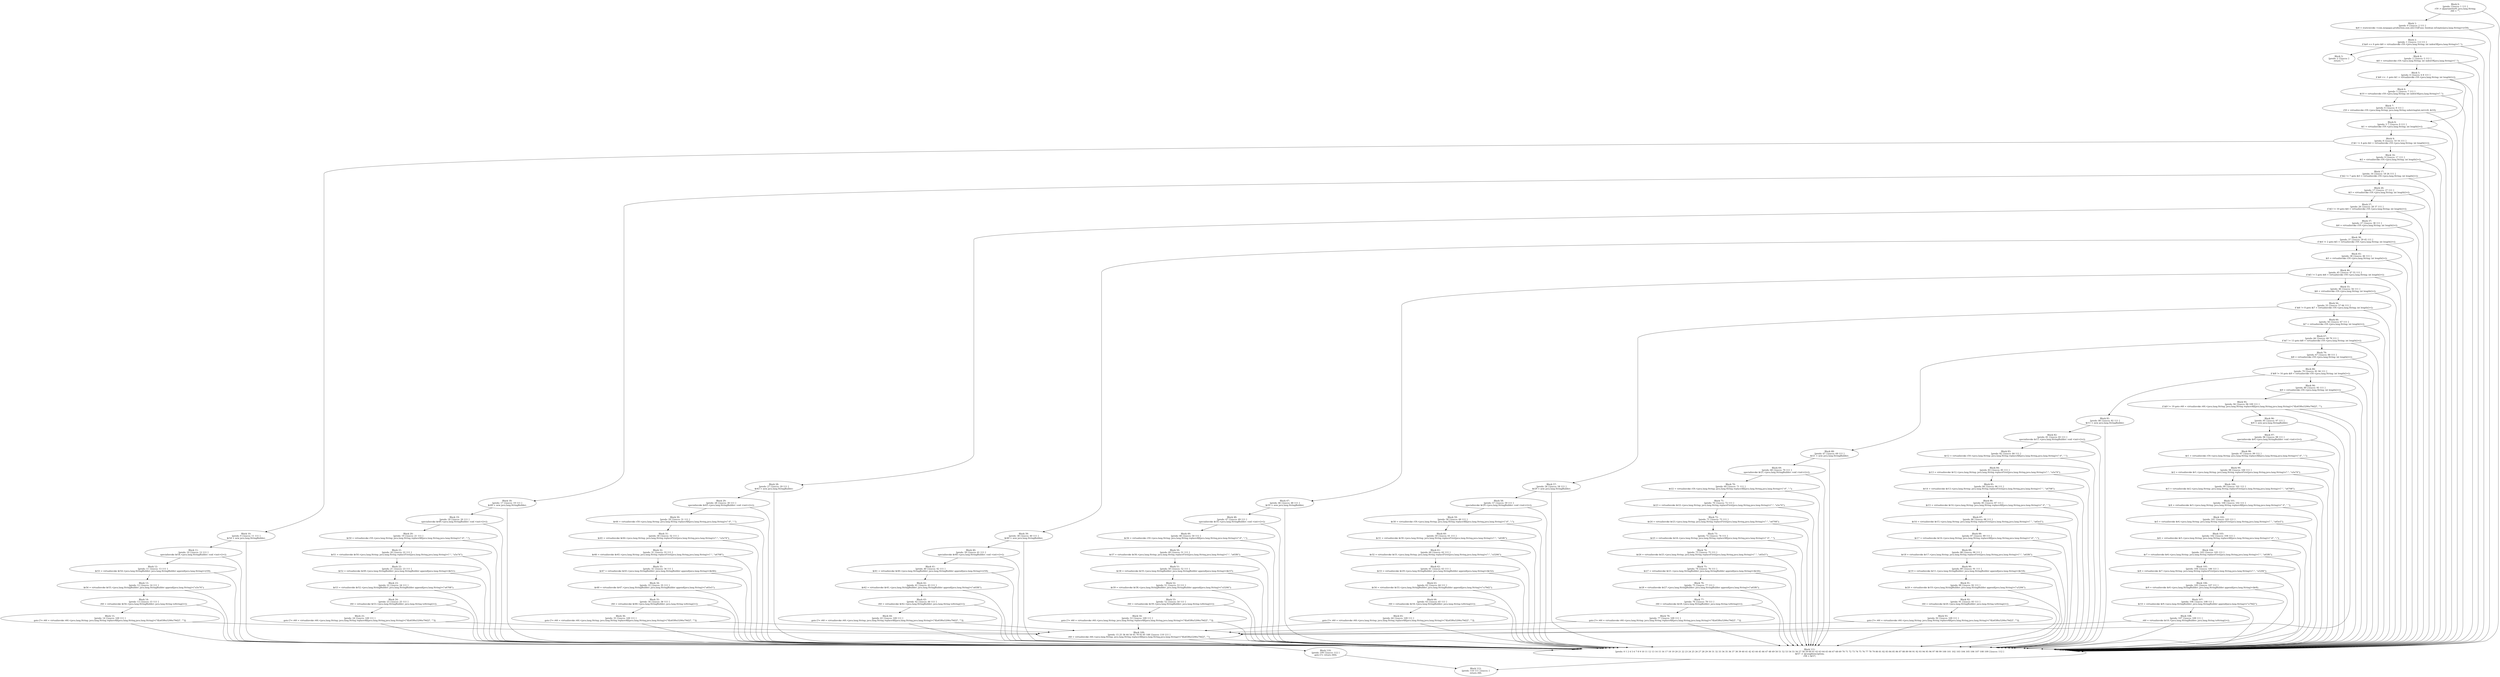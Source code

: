 digraph "unitGraph" {
    "Block 0:
[preds: ] [succs: 1 111 ]
r59 := @parameter0: java.lang.String;
r60 = \"\";
"
    "Block 1:
[preds: 0 ] [succs: 2 111 ]
$z0 = staticinvoke <com.megagao.production.ssm.util.UtilFuns: boolean isEmpty(java.lang.String)>(r59);
"
    "Block 2:
[preds: 1 ] [succs: 3 4 111 ]
if $z0 == 0 goto $i0 = virtualinvoke r59.<java.lang.String: int indexOf(java.lang.String)>(\".\");
"
    "Block 3:
[preds: 2 ] [succs: ]
return \"\";
"
    "Block 4:
[preds: 2 ] [succs: 5 111 ]
$i0 = virtualinvoke r59.<java.lang.String: int indexOf(java.lang.String)>(\".\");
"
    "Block 5:
[preds: 4 ] [succs: 6 8 111 ]
if $i0 <= -1 goto $i1 = virtualinvoke r59.<java.lang.String: int length()>();
"
    "Block 6:
[preds: 5 ] [succs: 7 111 ]
$i10 = virtualinvoke r59.<java.lang.String: int indexOf(java.lang.String)>(\".\");
"
    "Block 7:
[preds: 6 ] [succs: 8 111 ]
r59 = virtualinvoke r59.<java.lang.String: java.lang.String substring(int,int)>(0, $i10);
"
    "Block 8:
[preds: 5 7 ] [succs: 9 111 ]
$i1 = virtualinvoke r59.<java.lang.String: int length()>();
"
    "Block 9:
[preds: 8 ] [succs: 10 16 111 ]
if $i1 != 4 goto $i2 = virtualinvoke r59.<java.lang.String: int length()>();
"
    "Block 10:
[preds: 9 ] [succs: 11 111 ]
$r54 = new java.lang.StringBuilder;
"
    "Block 11:
[preds: 10 ] [succs: 12 111 ]
specialinvoke $r54.<java.lang.StringBuilder: void <init>()>();
"
    "Block 12:
[preds: 11 ] [succs: 13 111 ]
$r55 = virtualinvoke $r54.<java.lang.StringBuilder: java.lang.StringBuilder append(java.lang.String)>(r59);
"
    "Block 13:
[preds: 12 ] [succs: 14 111 ]
$r56 = virtualinvoke $r55.<java.lang.StringBuilder: java.lang.StringBuilder append(java.lang.String)>(\"\u5e74\");
"
    "Block 14:
[preds: 13 ] [succs: 15 111 ]
r60 = virtualinvoke $r56.<java.lang.StringBuilder: java.lang.String toString()>();
"
    "Block 15:
[preds: 14 ] [succs: 109 111 ]
goto [?= r60 = virtualinvoke r60.<java.lang.String: java.lang.String replaceAll(java.lang.String,java.lang.String)>(\"0[\u65f6\u5206\u79d2]\", \"\")];
"
    "Block 16:
[preds: 9 ] [succs: 17 111 ]
$i2 = virtualinvoke r59.<java.lang.String: int length()>();
"
    "Block 17:
[preds: 16 ] [succs: 18 26 111 ]
if $i2 != 7 goto $i3 = virtualinvoke r59.<java.lang.String: int length()>();
"
    "Block 18:
[preds: 17 ] [succs: 19 111 ]
$r49 = new java.lang.StringBuilder;
"
    "Block 19:
[preds: 18 ] [succs: 20 111 ]
specialinvoke $r49.<java.lang.StringBuilder: void <init>()>();
"
    "Block 20:
[preds: 19 ] [succs: 21 111 ]
$r50 = virtualinvoke r59.<java.lang.String: java.lang.String replaceAll(java.lang.String,java.lang.String)>(\"-0\", \"-\");
"
    "Block 21:
[preds: 20 ] [succs: 22 111 ]
$r51 = virtualinvoke $r50.<java.lang.String: java.lang.String replaceFirst(java.lang.String,java.lang.String)>(\"-\", \"\u5e74\");
"
    "Block 22:
[preds: 21 ] [succs: 23 111 ]
$r52 = virtualinvoke $r49.<java.lang.StringBuilder: java.lang.StringBuilder append(java.lang.String)>($r51);
"
    "Block 23:
[preds: 22 ] [succs: 24 111 ]
$r53 = virtualinvoke $r52.<java.lang.StringBuilder: java.lang.StringBuilder append(java.lang.String)>(\"\u6708\");
"
    "Block 24:
[preds: 23 ] [succs: 25 111 ]
r60 = virtualinvoke $r53.<java.lang.StringBuilder: java.lang.String toString()>();
"
    "Block 25:
[preds: 24 ] [succs: 109 111 ]
goto [?= r60 = virtualinvoke r60.<java.lang.String: java.lang.String replaceAll(java.lang.String,java.lang.String)>(\"0[\u65f6\u5206\u79d2]\", \"\")];
"
    "Block 26:
[preds: 17 ] [succs: 27 111 ]
$i3 = virtualinvoke r59.<java.lang.String: int length()>();
"
    "Block 27:
[preds: 26 ] [succs: 28 37 111 ]
if $i3 != 10 goto $i4 = virtualinvoke r59.<java.lang.String: int length()>();
"
    "Block 28:
[preds: 27 ] [succs: 29 111 ]
$r43 = new java.lang.StringBuilder;
"
    "Block 29:
[preds: 28 ] [succs: 30 111 ]
specialinvoke $r43.<java.lang.StringBuilder: void <init>()>();
"
    "Block 30:
[preds: 29 ] [succs: 31 111 ]
$r44 = virtualinvoke r59.<java.lang.String: java.lang.String replaceAll(java.lang.String,java.lang.String)>(\"-0\", \"-\");
"
    "Block 31:
[preds: 30 ] [succs: 32 111 ]
$r45 = virtualinvoke $r44.<java.lang.String: java.lang.String replaceFirst(java.lang.String,java.lang.String)>(\"-\", \"\u5e74\");
"
    "Block 32:
[preds: 31 ] [succs: 33 111 ]
$r46 = virtualinvoke $r45.<java.lang.String: java.lang.String replaceFirst(java.lang.String,java.lang.String)>(\"-\", \"\u6708\");
"
    "Block 33:
[preds: 32 ] [succs: 34 111 ]
$r47 = virtualinvoke $r43.<java.lang.StringBuilder: java.lang.StringBuilder append(java.lang.String)>($r46);
"
    "Block 34:
[preds: 33 ] [succs: 35 111 ]
$r48 = virtualinvoke $r47.<java.lang.StringBuilder: java.lang.StringBuilder append(java.lang.String)>(\"\u65e5\");
"
    "Block 35:
[preds: 34 ] [succs: 36 111 ]
r60 = virtualinvoke $r48.<java.lang.StringBuilder: java.lang.String toString()>();
"
    "Block 36:
[preds: 35 ] [succs: 109 111 ]
goto [?= r60 = virtualinvoke r60.<java.lang.String: java.lang.String replaceAll(java.lang.String,java.lang.String)>(\"0[\u65f6\u5206\u79d2]\", \"\")];
"
    "Block 37:
[preds: 27 ] [succs: 38 111 ]
$i4 = virtualinvoke r59.<java.lang.String: int length()>();
"
    "Block 38:
[preds: 37 ] [succs: 39 45 111 ]
if $i4 != 2 goto $i5 = virtualinvoke r59.<java.lang.String: int length()>();
"
    "Block 39:
[preds: 38 ] [succs: 40 111 ]
$r40 = new java.lang.StringBuilder;
"
    "Block 40:
[preds: 39 ] [succs: 41 111 ]
specialinvoke $r40.<java.lang.StringBuilder: void <init>()>();
"
    "Block 41:
[preds: 40 ] [succs: 42 111 ]
$r41 = virtualinvoke $r40.<java.lang.StringBuilder: java.lang.StringBuilder append(java.lang.String)>(r59);
"
    "Block 42:
[preds: 41 ] [succs: 43 111 ]
$r42 = virtualinvoke $r41.<java.lang.StringBuilder: java.lang.StringBuilder append(java.lang.String)>(\"\u65f6\");
"
    "Block 43:
[preds: 42 ] [succs: 44 111 ]
r60 = virtualinvoke $r42.<java.lang.StringBuilder: java.lang.String toString()>();
"
    "Block 44:
[preds: 43 ] [succs: 109 111 ]
goto [?= r60 = virtualinvoke r60.<java.lang.String: java.lang.String replaceAll(java.lang.String,java.lang.String)>(\"0[\u65f6\u5206\u79d2]\", \"\")];
"
    "Block 45:
[preds: 38 ] [succs: 46 111 ]
$i5 = virtualinvoke r59.<java.lang.String: int length()>();
"
    "Block 46:
[preds: 45 ] [succs: 47 55 111 ]
if $i5 != 5 goto $i6 = virtualinvoke r59.<java.lang.String: int length()>();
"
    "Block 47:
[preds: 46 ] [succs: 48 111 ]
$r35 = new java.lang.StringBuilder;
"
    "Block 48:
[preds: 47 ] [succs: 49 111 ]
specialinvoke $r35.<java.lang.StringBuilder: void <init>()>();
"
    "Block 49:
[preds: 48 ] [succs: 50 111 ]
$r36 = virtualinvoke r59.<java.lang.String: java.lang.String replaceAll(java.lang.String,java.lang.String)>(\":0\", \":\");
"
    "Block 50:
[preds: 49 ] [succs: 51 111 ]
$r37 = virtualinvoke $r36.<java.lang.String: java.lang.String replaceFirst(java.lang.String,java.lang.String)>(\":\", \"\u65f6\");
"
    "Block 51:
[preds: 50 ] [succs: 52 111 ]
$r38 = virtualinvoke $r35.<java.lang.StringBuilder: java.lang.StringBuilder append(java.lang.String)>($r37);
"
    "Block 52:
[preds: 51 ] [succs: 53 111 ]
$r39 = virtualinvoke $r38.<java.lang.StringBuilder: java.lang.StringBuilder append(java.lang.String)>(\"\u5206\");
"
    "Block 53:
[preds: 52 ] [succs: 54 111 ]
r60 = virtualinvoke $r39.<java.lang.StringBuilder: java.lang.String toString()>();
"
    "Block 54:
[preds: 53 ] [succs: 109 111 ]
goto [?= r60 = virtualinvoke r60.<java.lang.String: java.lang.String replaceAll(java.lang.String,java.lang.String)>(\"0[\u65f6\u5206\u79d2]\", \"\")];
"
    "Block 55:
[preds: 46 ] [succs: 56 111 ]
$i6 = virtualinvoke r59.<java.lang.String: int length()>();
"
    "Block 56:
[preds: 55 ] [succs: 57 66 111 ]
if $i6 != 8 goto $i7 = virtualinvoke r59.<java.lang.String: int length()>();
"
    "Block 57:
[preds: 56 ] [succs: 58 111 ]
$r29 = new java.lang.StringBuilder;
"
    "Block 58:
[preds: 57 ] [succs: 59 111 ]
specialinvoke $r29.<java.lang.StringBuilder: void <init>()>();
"
    "Block 59:
[preds: 58 ] [succs: 60 111 ]
$r30 = virtualinvoke r59.<java.lang.String: java.lang.String replaceAll(java.lang.String,java.lang.String)>(\":0\", \":\");
"
    "Block 60:
[preds: 59 ] [succs: 61 111 ]
$r31 = virtualinvoke $r30.<java.lang.String: java.lang.String replaceFirst(java.lang.String,java.lang.String)>(\":\", \"\u65f6\");
"
    "Block 61:
[preds: 60 ] [succs: 62 111 ]
$r32 = virtualinvoke $r31.<java.lang.String: java.lang.String replaceFirst(java.lang.String,java.lang.String)>(\":\", \"\u5206\");
"
    "Block 62:
[preds: 61 ] [succs: 63 111 ]
$r33 = virtualinvoke $r29.<java.lang.StringBuilder: java.lang.StringBuilder append(java.lang.String)>($r32);
"
    "Block 63:
[preds: 62 ] [succs: 64 111 ]
$r34 = virtualinvoke $r33.<java.lang.StringBuilder: java.lang.StringBuilder append(java.lang.String)>(\"\u79d2\");
"
    "Block 64:
[preds: 63 ] [succs: 65 111 ]
r60 = virtualinvoke $r34.<java.lang.StringBuilder: java.lang.String toString()>();
"
    "Block 65:
[preds: 64 ] [succs: 109 111 ]
goto [?= r60 = virtualinvoke r60.<java.lang.String: java.lang.String replaceAll(java.lang.String,java.lang.String)>(\"0[\u65f6\u5206\u79d2]\", \"\")];
"
    "Block 66:
[preds: 56 ] [succs: 67 111 ]
$i7 = virtualinvoke r59.<java.lang.String: int length()>();
"
    "Block 67:
[preds: 66 ] [succs: 68 79 111 ]
if $i7 != 13 goto $i8 = virtualinvoke r59.<java.lang.String: int length()>();
"
    "Block 68:
[preds: 67 ] [succs: 69 111 ]
$r21 = new java.lang.StringBuilder;
"
    "Block 69:
[preds: 68 ] [succs: 70 111 ]
specialinvoke $r21.<java.lang.StringBuilder: void <init>()>();
"
    "Block 70:
[preds: 69 ] [succs: 71 111 ]
$r22 = virtualinvoke r59.<java.lang.String: java.lang.String replaceAll(java.lang.String,java.lang.String)>(\"-0\", \"-\");
"
    "Block 71:
[preds: 70 ] [succs: 72 111 ]
$r23 = virtualinvoke $r22.<java.lang.String: java.lang.String replaceFirst(java.lang.String,java.lang.String)>(\"-\", \"\u5e74\");
"
    "Block 72:
[preds: 71 ] [succs: 73 111 ]
$r24 = virtualinvoke $r23.<java.lang.String: java.lang.String replaceFirst(java.lang.String,java.lang.String)>(\"-\", \"\u6708\");
"
    "Block 73:
[preds: 72 ] [succs: 74 111 ]
$r25 = virtualinvoke $r24.<java.lang.String: java.lang.String replaceAll(java.lang.String,java.lang.String)>(\" 0\", \" \");
"
    "Block 74:
[preds: 73 ] [succs: 75 111 ]
$r26 = virtualinvoke $r25.<java.lang.String: java.lang.String replaceFirst(java.lang.String,java.lang.String)>(\" \", \"\u65e5\");
"
    "Block 75:
[preds: 74 ] [succs: 76 111 ]
$r27 = virtualinvoke $r21.<java.lang.StringBuilder: java.lang.StringBuilder append(java.lang.String)>($r26);
"
    "Block 76:
[preds: 75 ] [succs: 77 111 ]
$r28 = virtualinvoke $r27.<java.lang.StringBuilder: java.lang.StringBuilder append(java.lang.String)>(\"\u65f6\");
"
    "Block 77:
[preds: 76 ] [succs: 78 111 ]
r60 = virtualinvoke $r28.<java.lang.StringBuilder: java.lang.String toString()>();
"
    "Block 78:
[preds: 77 ] [succs: 109 111 ]
goto [?= r60 = virtualinvoke r60.<java.lang.String: java.lang.String replaceAll(java.lang.String,java.lang.String)>(\"0[\u65f6\u5206\u79d2]\", \"\")];
"
    "Block 79:
[preds: 67 ] [succs: 80 111 ]
$i8 = virtualinvoke r59.<java.lang.String: int length()>();
"
    "Block 80:
[preds: 79 ] [succs: 81 94 111 ]
if $i8 != 16 goto $i9 = virtualinvoke r59.<java.lang.String: int length()>();
"
    "Block 81:
[preds: 80 ] [succs: 82 111 ]
$r11 = new java.lang.StringBuilder;
"
    "Block 82:
[preds: 81 ] [succs: 83 111 ]
specialinvoke $r11.<java.lang.StringBuilder: void <init>()>();
"
    "Block 83:
[preds: 82 ] [succs: 84 111 ]
$r12 = virtualinvoke r59.<java.lang.String: java.lang.String replaceAll(java.lang.String,java.lang.String)>(\"-0\", \"-\");
"
    "Block 84:
[preds: 83 ] [succs: 85 111 ]
$r13 = virtualinvoke $r12.<java.lang.String: java.lang.String replaceFirst(java.lang.String,java.lang.String)>(\"-\", \"\u5e74\");
"
    "Block 85:
[preds: 84 ] [succs: 86 111 ]
$r14 = virtualinvoke $r13.<java.lang.String: java.lang.String replaceFirst(java.lang.String,java.lang.String)>(\"-\", \"\u6708\");
"
    "Block 86:
[preds: 85 ] [succs: 87 111 ]
$r15 = virtualinvoke $r14.<java.lang.String: java.lang.String replaceAll(java.lang.String,java.lang.String)>(\" 0\", \" \");
"
    "Block 87:
[preds: 86 ] [succs: 88 111 ]
$r16 = virtualinvoke $r15.<java.lang.String: java.lang.String replaceFirst(java.lang.String,java.lang.String)>(\" \", \"\u65e5\");
"
    "Block 88:
[preds: 87 ] [succs: 89 111 ]
$r17 = virtualinvoke $r16.<java.lang.String: java.lang.String replaceAll(java.lang.String,java.lang.String)>(\":0\", \":\");
"
    "Block 89:
[preds: 88 ] [succs: 90 111 ]
$r18 = virtualinvoke $r17.<java.lang.String: java.lang.String replaceFirst(java.lang.String,java.lang.String)>(\":\", \"\u65f6\");
"
    "Block 90:
[preds: 89 ] [succs: 91 111 ]
$r19 = virtualinvoke $r11.<java.lang.StringBuilder: java.lang.StringBuilder append(java.lang.String)>($r18);
"
    "Block 91:
[preds: 90 ] [succs: 92 111 ]
$r20 = virtualinvoke $r19.<java.lang.StringBuilder: java.lang.StringBuilder append(java.lang.String)>(\"\u5206\");
"
    "Block 92:
[preds: 91 ] [succs: 93 111 ]
r60 = virtualinvoke $r20.<java.lang.StringBuilder: java.lang.String toString()>();
"
    "Block 93:
[preds: 92 ] [succs: 109 111 ]
goto [?= r60 = virtualinvoke r60.<java.lang.String: java.lang.String replaceAll(java.lang.String,java.lang.String)>(\"0[\u65f6\u5206\u79d2]\", \"\")];
"
    "Block 94:
[preds: 80 ] [succs: 95 111 ]
$i9 = virtualinvoke r59.<java.lang.String: int length()>();
"
    "Block 95:
[preds: 94 ] [succs: 96 109 111 ]
if $i9 != 19 goto r60 = virtualinvoke r60.<java.lang.String: java.lang.String replaceAll(java.lang.String,java.lang.String)>(\"0[\u65f6\u5206\u79d2]\", \"\");
"
    "Block 96:
[preds: 95 ] [succs: 97 111 ]
$r0 = new java.lang.StringBuilder;
"
    "Block 97:
[preds: 96 ] [succs: 98 111 ]
specialinvoke $r0.<java.lang.StringBuilder: void <init>()>();
"
    "Block 98:
[preds: 97 ] [succs: 99 111 ]
$r1 = virtualinvoke r59.<java.lang.String: java.lang.String replaceAll(java.lang.String,java.lang.String)>(\"-0\", \"-\");
"
    "Block 99:
[preds: 98 ] [succs: 100 111 ]
$r2 = virtualinvoke $r1.<java.lang.String: java.lang.String replaceFirst(java.lang.String,java.lang.String)>(\"-\", \"\u5e74\");
"
    "Block 100:
[preds: 99 ] [succs: 101 111 ]
$r3 = virtualinvoke $r2.<java.lang.String: java.lang.String replaceFirst(java.lang.String,java.lang.String)>(\"-\", \"\u6708\");
"
    "Block 101:
[preds: 100 ] [succs: 102 111 ]
$r4 = virtualinvoke $r3.<java.lang.String: java.lang.String replaceAll(java.lang.String,java.lang.String)>(\" 0\", \" \");
"
    "Block 102:
[preds: 101 ] [succs: 103 111 ]
$r5 = virtualinvoke $r4.<java.lang.String: java.lang.String replaceFirst(java.lang.String,java.lang.String)>(\" \", \"\u65e5\");
"
    "Block 103:
[preds: 102 ] [succs: 104 111 ]
$r6 = virtualinvoke $r5.<java.lang.String: java.lang.String replaceAll(java.lang.String,java.lang.String)>(\":0\", \":\");
"
    "Block 104:
[preds: 103 ] [succs: 105 111 ]
$r7 = virtualinvoke $r6.<java.lang.String: java.lang.String replaceFirst(java.lang.String,java.lang.String)>(\":\", \"\u65f6\");
"
    "Block 105:
[preds: 104 ] [succs: 106 111 ]
$r8 = virtualinvoke $r7.<java.lang.String: java.lang.String replaceFirst(java.lang.String,java.lang.String)>(\":\", \"\u5206\");
"
    "Block 106:
[preds: 105 ] [succs: 107 111 ]
$r9 = virtualinvoke $r0.<java.lang.StringBuilder: java.lang.StringBuilder append(java.lang.String)>($r8);
"
    "Block 107:
[preds: 106 ] [succs: 108 111 ]
$r10 = virtualinvoke $r9.<java.lang.StringBuilder: java.lang.StringBuilder append(java.lang.String)>(\"\u79d2\");
"
    "Block 108:
[preds: 107 ] [succs: 109 111 ]
r60 = virtualinvoke $r10.<java.lang.StringBuilder: java.lang.String toString()>();
"
    "Block 109:
[preds: 15 25 36 44 54 65 78 93 95 108 ] [succs: 110 111 ]
r60 = virtualinvoke r60.<java.lang.String: java.lang.String replaceAll(java.lang.String,java.lang.String)>(\"0[\u65f6\u5206\u79d2]\", \"\");
"
    "Block 110:
[preds: 109 ] [succs: 112 ]
goto [?= return r60];
"
    "Block 111:
[preds: 0 1 2 4 5 6 7 8 9 10 11 12 13 14 15 16 17 18 19 20 21 22 23 24 25 26 27 28 29 30 31 32 33 34 35 36 37 38 39 40 41 42 43 44 45 46 47 48 49 50 51 52 53 54 55 56 57 58 59 60 61 62 63 64 65 66 67 68 69 70 71 72 73 74 75 76 77 78 79 80 81 82 83 84 85 86 87 88 89 90 91 92 93 94 95 96 97 98 99 100 101 102 103 104 105 106 107 108 109 ] [succs: 112 ]
$r57 := @caughtexception;
r58 = $r57;
"
    "Block 112:
[preds: 110 111 ] [succs: ]
return r60;
"
    "Block 0:
[preds: ] [succs: 1 111 ]
r59 := @parameter0: java.lang.String;
r60 = \"\";
"->"Block 1:
[preds: 0 ] [succs: 2 111 ]
$z0 = staticinvoke <com.megagao.production.ssm.util.UtilFuns: boolean isEmpty(java.lang.String)>(r59);
";
    "Block 0:
[preds: ] [succs: 1 111 ]
r59 := @parameter0: java.lang.String;
r60 = \"\";
"->"Block 111:
[preds: 0 1 2 4 5 6 7 8 9 10 11 12 13 14 15 16 17 18 19 20 21 22 23 24 25 26 27 28 29 30 31 32 33 34 35 36 37 38 39 40 41 42 43 44 45 46 47 48 49 50 51 52 53 54 55 56 57 58 59 60 61 62 63 64 65 66 67 68 69 70 71 72 73 74 75 76 77 78 79 80 81 82 83 84 85 86 87 88 89 90 91 92 93 94 95 96 97 98 99 100 101 102 103 104 105 106 107 108 109 ] [succs: 112 ]
$r57 := @caughtexception;
r58 = $r57;
";
    "Block 1:
[preds: 0 ] [succs: 2 111 ]
$z0 = staticinvoke <com.megagao.production.ssm.util.UtilFuns: boolean isEmpty(java.lang.String)>(r59);
"->"Block 2:
[preds: 1 ] [succs: 3 4 111 ]
if $z0 == 0 goto $i0 = virtualinvoke r59.<java.lang.String: int indexOf(java.lang.String)>(\".\");
";
    "Block 1:
[preds: 0 ] [succs: 2 111 ]
$z0 = staticinvoke <com.megagao.production.ssm.util.UtilFuns: boolean isEmpty(java.lang.String)>(r59);
"->"Block 111:
[preds: 0 1 2 4 5 6 7 8 9 10 11 12 13 14 15 16 17 18 19 20 21 22 23 24 25 26 27 28 29 30 31 32 33 34 35 36 37 38 39 40 41 42 43 44 45 46 47 48 49 50 51 52 53 54 55 56 57 58 59 60 61 62 63 64 65 66 67 68 69 70 71 72 73 74 75 76 77 78 79 80 81 82 83 84 85 86 87 88 89 90 91 92 93 94 95 96 97 98 99 100 101 102 103 104 105 106 107 108 109 ] [succs: 112 ]
$r57 := @caughtexception;
r58 = $r57;
";
    "Block 2:
[preds: 1 ] [succs: 3 4 111 ]
if $z0 == 0 goto $i0 = virtualinvoke r59.<java.lang.String: int indexOf(java.lang.String)>(\".\");
"->"Block 3:
[preds: 2 ] [succs: ]
return \"\";
";
    "Block 2:
[preds: 1 ] [succs: 3 4 111 ]
if $z0 == 0 goto $i0 = virtualinvoke r59.<java.lang.String: int indexOf(java.lang.String)>(\".\");
"->"Block 4:
[preds: 2 ] [succs: 5 111 ]
$i0 = virtualinvoke r59.<java.lang.String: int indexOf(java.lang.String)>(\".\");
";
    "Block 2:
[preds: 1 ] [succs: 3 4 111 ]
if $z0 == 0 goto $i0 = virtualinvoke r59.<java.lang.String: int indexOf(java.lang.String)>(\".\");
"->"Block 111:
[preds: 0 1 2 4 5 6 7 8 9 10 11 12 13 14 15 16 17 18 19 20 21 22 23 24 25 26 27 28 29 30 31 32 33 34 35 36 37 38 39 40 41 42 43 44 45 46 47 48 49 50 51 52 53 54 55 56 57 58 59 60 61 62 63 64 65 66 67 68 69 70 71 72 73 74 75 76 77 78 79 80 81 82 83 84 85 86 87 88 89 90 91 92 93 94 95 96 97 98 99 100 101 102 103 104 105 106 107 108 109 ] [succs: 112 ]
$r57 := @caughtexception;
r58 = $r57;
";
    "Block 4:
[preds: 2 ] [succs: 5 111 ]
$i0 = virtualinvoke r59.<java.lang.String: int indexOf(java.lang.String)>(\".\");
"->"Block 5:
[preds: 4 ] [succs: 6 8 111 ]
if $i0 <= -1 goto $i1 = virtualinvoke r59.<java.lang.String: int length()>();
";
    "Block 4:
[preds: 2 ] [succs: 5 111 ]
$i0 = virtualinvoke r59.<java.lang.String: int indexOf(java.lang.String)>(\".\");
"->"Block 111:
[preds: 0 1 2 4 5 6 7 8 9 10 11 12 13 14 15 16 17 18 19 20 21 22 23 24 25 26 27 28 29 30 31 32 33 34 35 36 37 38 39 40 41 42 43 44 45 46 47 48 49 50 51 52 53 54 55 56 57 58 59 60 61 62 63 64 65 66 67 68 69 70 71 72 73 74 75 76 77 78 79 80 81 82 83 84 85 86 87 88 89 90 91 92 93 94 95 96 97 98 99 100 101 102 103 104 105 106 107 108 109 ] [succs: 112 ]
$r57 := @caughtexception;
r58 = $r57;
";
    "Block 5:
[preds: 4 ] [succs: 6 8 111 ]
if $i0 <= -1 goto $i1 = virtualinvoke r59.<java.lang.String: int length()>();
"->"Block 6:
[preds: 5 ] [succs: 7 111 ]
$i10 = virtualinvoke r59.<java.lang.String: int indexOf(java.lang.String)>(\".\");
";
    "Block 5:
[preds: 4 ] [succs: 6 8 111 ]
if $i0 <= -1 goto $i1 = virtualinvoke r59.<java.lang.String: int length()>();
"->"Block 8:
[preds: 5 7 ] [succs: 9 111 ]
$i1 = virtualinvoke r59.<java.lang.String: int length()>();
";
    "Block 5:
[preds: 4 ] [succs: 6 8 111 ]
if $i0 <= -1 goto $i1 = virtualinvoke r59.<java.lang.String: int length()>();
"->"Block 111:
[preds: 0 1 2 4 5 6 7 8 9 10 11 12 13 14 15 16 17 18 19 20 21 22 23 24 25 26 27 28 29 30 31 32 33 34 35 36 37 38 39 40 41 42 43 44 45 46 47 48 49 50 51 52 53 54 55 56 57 58 59 60 61 62 63 64 65 66 67 68 69 70 71 72 73 74 75 76 77 78 79 80 81 82 83 84 85 86 87 88 89 90 91 92 93 94 95 96 97 98 99 100 101 102 103 104 105 106 107 108 109 ] [succs: 112 ]
$r57 := @caughtexception;
r58 = $r57;
";
    "Block 6:
[preds: 5 ] [succs: 7 111 ]
$i10 = virtualinvoke r59.<java.lang.String: int indexOf(java.lang.String)>(\".\");
"->"Block 7:
[preds: 6 ] [succs: 8 111 ]
r59 = virtualinvoke r59.<java.lang.String: java.lang.String substring(int,int)>(0, $i10);
";
    "Block 6:
[preds: 5 ] [succs: 7 111 ]
$i10 = virtualinvoke r59.<java.lang.String: int indexOf(java.lang.String)>(\".\");
"->"Block 111:
[preds: 0 1 2 4 5 6 7 8 9 10 11 12 13 14 15 16 17 18 19 20 21 22 23 24 25 26 27 28 29 30 31 32 33 34 35 36 37 38 39 40 41 42 43 44 45 46 47 48 49 50 51 52 53 54 55 56 57 58 59 60 61 62 63 64 65 66 67 68 69 70 71 72 73 74 75 76 77 78 79 80 81 82 83 84 85 86 87 88 89 90 91 92 93 94 95 96 97 98 99 100 101 102 103 104 105 106 107 108 109 ] [succs: 112 ]
$r57 := @caughtexception;
r58 = $r57;
";
    "Block 7:
[preds: 6 ] [succs: 8 111 ]
r59 = virtualinvoke r59.<java.lang.String: java.lang.String substring(int,int)>(0, $i10);
"->"Block 8:
[preds: 5 7 ] [succs: 9 111 ]
$i1 = virtualinvoke r59.<java.lang.String: int length()>();
";
    "Block 7:
[preds: 6 ] [succs: 8 111 ]
r59 = virtualinvoke r59.<java.lang.String: java.lang.String substring(int,int)>(0, $i10);
"->"Block 111:
[preds: 0 1 2 4 5 6 7 8 9 10 11 12 13 14 15 16 17 18 19 20 21 22 23 24 25 26 27 28 29 30 31 32 33 34 35 36 37 38 39 40 41 42 43 44 45 46 47 48 49 50 51 52 53 54 55 56 57 58 59 60 61 62 63 64 65 66 67 68 69 70 71 72 73 74 75 76 77 78 79 80 81 82 83 84 85 86 87 88 89 90 91 92 93 94 95 96 97 98 99 100 101 102 103 104 105 106 107 108 109 ] [succs: 112 ]
$r57 := @caughtexception;
r58 = $r57;
";
    "Block 8:
[preds: 5 7 ] [succs: 9 111 ]
$i1 = virtualinvoke r59.<java.lang.String: int length()>();
"->"Block 9:
[preds: 8 ] [succs: 10 16 111 ]
if $i1 != 4 goto $i2 = virtualinvoke r59.<java.lang.String: int length()>();
";
    "Block 8:
[preds: 5 7 ] [succs: 9 111 ]
$i1 = virtualinvoke r59.<java.lang.String: int length()>();
"->"Block 111:
[preds: 0 1 2 4 5 6 7 8 9 10 11 12 13 14 15 16 17 18 19 20 21 22 23 24 25 26 27 28 29 30 31 32 33 34 35 36 37 38 39 40 41 42 43 44 45 46 47 48 49 50 51 52 53 54 55 56 57 58 59 60 61 62 63 64 65 66 67 68 69 70 71 72 73 74 75 76 77 78 79 80 81 82 83 84 85 86 87 88 89 90 91 92 93 94 95 96 97 98 99 100 101 102 103 104 105 106 107 108 109 ] [succs: 112 ]
$r57 := @caughtexception;
r58 = $r57;
";
    "Block 9:
[preds: 8 ] [succs: 10 16 111 ]
if $i1 != 4 goto $i2 = virtualinvoke r59.<java.lang.String: int length()>();
"->"Block 10:
[preds: 9 ] [succs: 11 111 ]
$r54 = new java.lang.StringBuilder;
";
    "Block 9:
[preds: 8 ] [succs: 10 16 111 ]
if $i1 != 4 goto $i2 = virtualinvoke r59.<java.lang.String: int length()>();
"->"Block 16:
[preds: 9 ] [succs: 17 111 ]
$i2 = virtualinvoke r59.<java.lang.String: int length()>();
";
    "Block 9:
[preds: 8 ] [succs: 10 16 111 ]
if $i1 != 4 goto $i2 = virtualinvoke r59.<java.lang.String: int length()>();
"->"Block 111:
[preds: 0 1 2 4 5 6 7 8 9 10 11 12 13 14 15 16 17 18 19 20 21 22 23 24 25 26 27 28 29 30 31 32 33 34 35 36 37 38 39 40 41 42 43 44 45 46 47 48 49 50 51 52 53 54 55 56 57 58 59 60 61 62 63 64 65 66 67 68 69 70 71 72 73 74 75 76 77 78 79 80 81 82 83 84 85 86 87 88 89 90 91 92 93 94 95 96 97 98 99 100 101 102 103 104 105 106 107 108 109 ] [succs: 112 ]
$r57 := @caughtexception;
r58 = $r57;
";
    "Block 10:
[preds: 9 ] [succs: 11 111 ]
$r54 = new java.lang.StringBuilder;
"->"Block 11:
[preds: 10 ] [succs: 12 111 ]
specialinvoke $r54.<java.lang.StringBuilder: void <init>()>();
";
    "Block 10:
[preds: 9 ] [succs: 11 111 ]
$r54 = new java.lang.StringBuilder;
"->"Block 111:
[preds: 0 1 2 4 5 6 7 8 9 10 11 12 13 14 15 16 17 18 19 20 21 22 23 24 25 26 27 28 29 30 31 32 33 34 35 36 37 38 39 40 41 42 43 44 45 46 47 48 49 50 51 52 53 54 55 56 57 58 59 60 61 62 63 64 65 66 67 68 69 70 71 72 73 74 75 76 77 78 79 80 81 82 83 84 85 86 87 88 89 90 91 92 93 94 95 96 97 98 99 100 101 102 103 104 105 106 107 108 109 ] [succs: 112 ]
$r57 := @caughtexception;
r58 = $r57;
";
    "Block 11:
[preds: 10 ] [succs: 12 111 ]
specialinvoke $r54.<java.lang.StringBuilder: void <init>()>();
"->"Block 12:
[preds: 11 ] [succs: 13 111 ]
$r55 = virtualinvoke $r54.<java.lang.StringBuilder: java.lang.StringBuilder append(java.lang.String)>(r59);
";
    "Block 11:
[preds: 10 ] [succs: 12 111 ]
specialinvoke $r54.<java.lang.StringBuilder: void <init>()>();
"->"Block 111:
[preds: 0 1 2 4 5 6 7 8 9 10 11 12 13 14 15 16 17 18 19 20 21 22 23 24 25 26 27 28 29 30 31 32 33 34 35 36 37 38 39 40 41 42 43 44 45 46 47 48 49 50 51 52 53 54 55 56 57 58 59 60 61 62 63 64 65 66 67 68 69 70 71 72 73 74 75 76 77 78 79 80 81 82 83 84 85 86 87 88 89 90 91 92 93 94 95 96 97 98 99 100 101 102 103 104 105 106 107 108 109 ] [succs: 112 ]
$r57 := @caughtexception;
r58 = $r57;
";
    "Block 12:
[preds: 11 ] [succs: 13 111 ]
$r55 = virtualinvoke $r54.<java.lang.StringBuilder: java.lang.StringBuilder append(java.lang.String)>(r59);
"->"Block 13:
[preds: 12 ] [succs: 14 111 ]
$r56 = virtualinvoke $r55.<java.lang.StringBuilder: java.lang.StringBuilder append(java.lang.String)>(\"\u5e74\");
";
    "Block 12:
[preds: 11 ] [succs: 13 111 ]
$r55 = virtualinvoke $r54.<java.lang.StringBuilder: java.lang.StringBuilder append(java.lang.String)>(r59);
"->"Block 111:
[preds: 0 1 2 4 5 6 7 8 9 10 11 12 13 14 15 16 17 18 19 20 21 22 23 24 25 26 27 28 29 30 31 32 33 34 35 36 37 38 39 40 41 42 43 44 45 46 47 48 49 50 51 52 53 54 55 56 57 58 59 60 61 62 63 64 65 66 67 68 69 70 71 72 73 74 75 76 77 78 79 80 81 82 83 84 85 86 87 88 89 90 91 92 93 94 95 96 97 98 99 100 101 102 103 104 105 106 107 108 109 ] [succs: 112 ]
$r57 := @caughtexception;
r58 = $r57;
";
    "Block 13:
[preds: 12 ] [succs: 14 111 ]
$r56 = virtualinvoke $r55.<java.lang.StringBuilder: java.lang.StringBuilder append(java.lang.String)>(\"\u5e74\");
"->"Block 14:
[preds: 13 ] [succs: 15 111 ]
r60 = virtualinvoke $r56.<java.lang.StringBuilder: java.lang.String toString()>();
";
    "Block 13:
[preds: 12 ] [succs: 14 111 ]
$r56 = virtualinvoke $r55.<java.lang.StringBuilder: java.lang.StringBuilder append(java.lang.String)>(\"\u5e74\");
"->"Block 111:
[preds: 0 1 2 4 5 6 7 8 9 10 11 12 13 14 15 16 17 18 19 20 21 22 23 24 25 26 27 28 29 30 31 32 33 34 35 36 37 38 39 40 41 42 43 44 45 46 47 48 49 50 51 52 53 54 55 56 57 58 59 60 61 62 63 64 65 66 67 68 69 70 71 72 73 74 75 76 77 78 79 80 81 82 83 84 85 86 87 88 89 90 91 92 93 94 95 96 97 98 99 100 101 102 103 104 105 106 107 108 109 ] [succs: 112 ]
$r57 := @caughtexception;
r58 = $r57;
";
    "Block 14:
[preds: 13 ] [succs: 15 111 ]
r60 = virtualinvoke $r56.<java.lang.StringBuilder: java.lang.String toString()>();
"->"Block 15:
[preds: 14 ] [succs: 109 111 ]
goto [?= r60 = virtualinvoke r60.<java.lang.String: java.lang.String replaceAll(java.lang.String,java.lang.String)>(\"0[\u65f6\u5206\u79d2]\", \"\")];
";
    "Block 14:
[preds: 13 ] [succs: 15 111 ]
r60 = virtualinvoke $r56.<java.lang.StringBuilder: java.lang.String toString()>();
"->"Block 111:
[preds: 0 1 2 4 5 6 7 8 9 10 11 12 13 14 15 16 17 18 19 20 21 22 23 24 25 26 27 28 29 30 31 32 33 34 35 36 37 38 39 40 41 42 43 44 45 46 47 48 49 50 51 52 53 54 55 56 57 58 59 60 61 62 63 64 65 66 67 68 69 70 71 72 73 74 75 76 77 78 79 80 81 82 83 84 85 86 87 88 89 90 91 92 93 94 95 96 97 98 99 100 101 102 103 104 105 106 107 108 109 ] [succs: 112 ]
$r57 := @caughtexception;
r58 = $r57;
";
    "Block 15:
[preds: 14 ] [succs: 109 111 ]
goto [?= r60 = virtualinvoke r60.<java.lang.String: java.lang.String replaceAll(java.lang.String,java.lang.String)>(\"0[\u65f6\u5206\u79d2]\", \"\")];
"->"Block 109:
[preds: 15 25 36 44 54 65 78 93 95 108 ] [succs: 110 111 ]
r60 = virtualinvoke r60.<java.lang.String: java.lang.String replaceAll(java.lang.String,java.lang.String)>(\"0[\u65f6\u5206\u79d2]\", \"\");
";
    "Block 15:
[preds: 14 ] [succs: 109 111 ]
goto [?= r60 = virtualinvoke r60.<java.lang.String: java.lang.String replaceAll(java.lang.String,java.lang.String)>(\"0[\u65f6\u5206\u79d2]\", \"\")];
"->"Block 111:
[preds: 0 1 2 4 5 6 7 8 9 10 11 12 13 14 15 16 17 18 19 20 21 22 23 24 25 26 27 28 29 30 31 32 33 34 35 36 37 38 39 40 41 42 43 44 45 46 47 48 49 50 51 52 53 54 55 56 57 58 59 60 61 62 63 64 65 66 67 68 69 70 71 72 73 74 75 76 77 78 79 80 81 82 83 84 85 86 87 88 89 90 91 92 93 94 95 96 97 98 99 100 101 102 103 104 105 106 107 108 109 ] [succs: 112 ]
$r57 := @caughtexception;
r58 = $r57;
";
    "Block 16:
[preds: 9 ] [succs: 17 111 ]
$i2 = virtualinvoke r59.<java.lang.String: int length()>();
"->"Block 17:
[preds: 16 ] [succs: 18 26 111 ]
if $i2 != 7 goto $i3 = virtualinvoke r59.<java.lang.String: int length()>();
";
    "Block 16:
[preds: 9 ] [succs: 17 111 ]
$i2 = virtualinvoke r59.<java.lang.String: int length()>();
"->"Block 111:
[preds: 0 1 2 4 5 6 7 8 9 10 11 12 13 14 15 16 17 18 19 20 21 22 23 24 25 26 27 28 29 30 31 32 33 34 35 36 37 38 39 40 41 42 43 44 45 46 47 48 49 50 51 52 53 54 55 56 57 58 59 60 61 62 63 64 65 66 67 68 69 70 71 72 73 74 75 76 77 78 79 80 81 82 83 84 85 86 87 88 89 90 91 92 93 94 95 96 97 98 99 100 101 102 103 104 105 106 107 108 109 ] [succs: 112 ]
$r57 := @caughtexception;
r58 = $r57;
";
    "Block 17:
[preds: 16 ] [succs: 18 26 111 ]
if $i2 != 7 goto $i3 = virtualinvoke r59.<java.lang.String: int length()>();
"->"Block 18:
[preds: 17 ] [succs: 19 111 ]
$r49 = new java.lang.StringBuilder;
";
    "Block 17:
[preds: 16 ] [succs: 18 26 111 ]
if $i2 != 7 goto $i3 = virtualinvoke r59.<java.lang.String: int length()>();
"->"Block 26:
[preds: 17 ] [succs: 27 111 ]
$i3 = virtualinvoke r59.<java.lang.String: int length()>();
";
    "Block 17:
[preds: 16 ] [succs: 18 26 111 ]
if $i2 != 7 goto $i3 = virtualinvoke r59.<java.lang.String: int length()>();
"->"Block 111:
[preds: 0 1 2 4 5 6 7 8 9 10 11 12 13 14 15 16 17 18 19 20 21 22 23 24 25 26 27 28 29 30 31 32 33 34 35 36 37 38 39 40 41 42 43 44 45 46 47 48 49 50 51 52 53 54 55 56 57 58 59 60 61 62 63 64 65 66 67 68 69 70 71 72 73 74 75 76 77 78 79 80 81 82 83 84 85 86 87 88 89 90 91 92 93 94 95 96 97 98 99 100 101 102 103 104 105 106 107 108 109 ] [succs: 112 ]
$r57 := @caughtexception;
r58 = $r57;
";
    "Block 18:
[preds: 17 ] [succs: 19 111 ]
$r49 = new java.lang.StringBuilder;
"->"Block 19:
[preds: 18 ] [succs: 20 111 ]
specialinvoke $r49.<java.lang.StringBuilder: void <init>()>();
";
    "Block 18:
[preds: 17 ] [succs: 19 111 ]
$r49 = new java.lang.StringBuilder;
"->"Block 111:
[preds: 0 1 2 4 5 6 7 8 9 10 11 12 13 14 15 16 17 18 19 20 21 22 23 24 25 26 27 28 29 30 31 32 33 34 35 36 37 38 39 40 41 42 43 44 45 46 47 48 49 50 51 52 53 54 55 56 57 58 59 60 61 62 63 64 65 66 67 68 69 70 71 72 73 74 75 76 77 78 79 80 81 82 83 84 85 86 87 88 89 90 91 92 93 94 95 96 97 98 99 100 101 102 103 104 105 106 107 108 109 ] [succs: 112 ]
$r57 := @caughtexception;
r58 = $r57;
";
    "Block 19:
[preds: 18 ] [succs: 20 111 ]
specialinvoke $r49.<java.lang.StringBuilder: void <init>()>();
"->"Block 20:
[preds: 19 ] [succs: 21 111 ]
$r50 = virtualinvoke r59.<java.lang.String: java.lang.String replaceAll(java.lang.String,java.lang.String)>(\"-0\", \"-\");
";
    "Block 19:
[preds: 18 ] [succs: 20 111 ]
specialinvoke $r49.<java.lang.StringBuilder: void <init>()>();
"->"Block 111:
[preds: 0 1 2 4 5 6 7 8 9 10 11 12 13 14 15 16 17 18 19 20 21 22 23 24 25 26 27 28 29 30 31 32 33 34 35 36 37 38 39 40 41 42 43 44 45 46 47 48 49 50 51 52 53 54 55 56 57 58 59 60 61 62 63 64 65 66 67 68 69 70 71 72 73 74 75 76 77 78 79 80 81 82 83 84 85 86 87 88 89 90 91 92 93 94 95 96 97 98 99 100 101 102 103 104 105 106 107 108 109 ] [succs: 112 ]
$r57 := @caughtexception;
r58 = $r57;
";
    "Block 20:
[preds: 19 ] [succs: 21 111 ]
$r50 = virtualinvoke r59.<java.lang.String: java.lang.String replaceAll(java.lang.String,java.lang.String)>(\"-0\", \"-\");
"->"Block 21:
[preds: 20 ] [succs: 22 111 ]
$r51 = virtualinvoke $r50.<java.lang.String: java.lang.String replaceFirst(java.lang.String,java.lang.String)>(\"-\", \"\u5e74\");
";
    "Block 20:
[preds: 19 ] [succs: 21 111 ]
$r50 = virtualinvoke r59.<java.lang.String: java.lang.String replaceAll(java.lang.String,java.lang.String)>(\"-0\", \"-\");
"->"Block 111:
[preds: 0 1 2 4 5 6 7 8 9 10 11 12 13 14 15 16 17 18 19 20 21 22 23 24 25 26 27 28 29 30 31 32 33 34 35 36 37 38 39 40 41 42 43 44 45 46 47 48 49 50 51 52 53 54 55 56 57 58 59 60 61 62 63 64 65 66 67 68 69 70 71 72 73 74 75 76 77 78 79 80 81 82 83 84 85 86 87 88 89 90 91 92 93 94 95 96 97 98 99 100 101 102 103 104 105 106 107 108 109 ] [succs: 112 ]
$r57 := @caughtexception;
r58 = $r57;
";
    "Block 21:
[preds: 20 ] [succs: 22 111 ]
$r51 = virtualinvoke $r50.<java.lang.String: java.lang.String replaceFirst(java.lang.String,java.lang.String)>(\"-\", \"\u5e74\");
"->"Block 22:
[preds: 21 ] [succs: 23 111 ]
$r52 = virtualinvoke $r49.<java.lang.StringBuilder: java.lang.StringBuilder append(java.lang.String)>($r51);
";
    "Block 21:
[preds: 20 ] [succs: 22 111 ]
$r51 = virtualinvoke $r50.<java.lang.String: java.lang.String replaceFirst(java.lang.String,java.lang.String)>(\"-\", \"\u5e74\");
"->"Block 111:
[preds: 0 1 2 4 5 6 7 8 9 10 11 12 13 14 15 16 17 18 19 20 21 22 23 24 25 26 27 28 29 30 31 32 33 34 35 36 37 38 39 40 41 42 43 44 45 46 47 48 49 50 51 52 53 54 55 56 57 58 59 60 61 62 63 64 65 66 67 68 69 70 71 72 73 74 75 76 77 78 79 80 81 82 83 84 85 86 87 88 89 90 91 92 93 94 95 96 97 98 99 100 101 102 103 104 105 106 107 108 109 ] [succs: 112 ]
$r57 := @caughtexception;
r58 = $r57;
";
    "Block 22:
[preds: 21 ] [succs: 23 111 ]
$r52 = virtualinvoke $r49.<java.lang.StringBuilder: java.lang.StringBuilder append(java.lang.String)>($r51);
"->"Block 23:
[preds: 22 ] [succs: 24 111 ]
$r53 = virtualinvoke $r52.<java.lang.StringBuilder: java.lang.StringBuilder append(java.lang.String)>(\"\u6708\");
";
    "Block 22:
[preds: 21 ] [succs: 23 111 ]
$r52 = virtualinvoke $r49.<java.lang.StringBuilder: java.lang.StringBuilder append(java.lang.String)>($r51);
"->"Block 111:
[preds: 0 1 2 4 5 6 7 8 9 10 11 12 13 14 15 16 17 18 19 20 21 22 23 24 25 26 27 28 29 30 31 32 33 34 35 36 37 38 39 40 41 42 43 44 45 46 47 48 49 50 51 52 53 54 55 56 57 58 59 60 61 62 63 64 65 66 67 68 69 70 71 72 73 74 75 76 77 78 79 80 81 82 83 84 85 86 87 88 89 90 91 92 93 94 95 96 97 98 99 100 101 102 103 104 105 106 107 108 109 ] [succs: 112 ]
$r57 := @caughtexception;
r58 = $r57;
";
    "Block 23:
[preds: 22 ] [succs: 24 111 ]
$r53 = virtualinvoke $r52.<java.lang.StringBuilder: java.lang.StringBuilder append(java.lang.String)>(\"\u6708\");
"->"Block 24:
[preds: 23 ] [succs: 25 111 ]
r60 = virtualinvoke $r53.<java.lang.StringBuilder: java.lang.String toString()>();
";
    "Block 23:
[preds: 22 ] [succs: 24 111 ]
$r53 = virtualinvoke $r52.<java.lang.StringBuilder: java.lang.StringBuilder append(java.lang.String)>(\"\u6708\");
"->"Block 111:
[preds: 0 1 2 4 5 6 7 8 9 10 11 12 13 14 15 16 17 18 19 20 21 22 23 24 25 26 27 28 29 30 31 32 33 34 35 36 37 38 39 40 41 42 43 44 45 46 47 48 49 50 51 52 53 54 55 56 57 58 59 60 61 62 63 64 65 66 67 68 69 70 71 72 73 74 75 76 77 78 79 80 81 82 83 84 85 86 87 88 89 90 91 92 93 94 95 96 97 98 99 100 101 102 103 104 105 106 107 108 109 ] [succs: 112 ]
$r57 := @caughtexception;
r58 = $r57;
";
    "Block 24:
[preds: 23 ] [succs: 25 111 ]
r60 = virtualinvoke $r53.<java.lang.StringBuilder: java.lang.String toString()>();
"->"Block 25:
[preds: 24 ] [succs: 109 111 ]
goto [?= r60 = virtualinvoke r60.<java.lang.String: java.lang.String replaceAll(java.lang.String,java.lang.String)>(\"0[\u65f6\u5206\u79d2]\", \"\")];
";
    "Block 24:
[preds: 23 ] [succs: 25 111 ]
r60 = virtualinvoke $r53.<java.lang.StringBuilder: java.lang.String toString()>();
"->"Block 111:
[preds: 0 1 2 4 5 6 7 8 9 10 11 12 13 14 15 16 17 18 19 20 21 22 23 24 25 26 27 28 29 30 31 32 33 34 35 36 37 38 39 40 41 42 43 44 45 46 47 48 49 50 51 52 53 54 55 56 57 58 59 60 61 62 63 64 65 66 67 68 69 70 71 72 73 74 75 76 77 78 79 80 81 82 83 84 85 86 87 88 89 90 91 92 93 94 95 96 97 98 99 100 101 102 103 104 105 106 107 108 109 ] [succs: 112 ]
$r57 := @caughtexception;
r58 = $r57;
";
    "Block 25:
[preds: 24 ] [succs: 109 111 ]
goto [?= r60 = virtualinvoke r60.<java.lang.String: java.lang.String replaceAll(java.lang.String,java.lang.String)>(\"0[\u65f6\u5206\u79d2]\", \"\")];
"->"Block 109:
[preds: 15 25 36 44 54 65 78 93 95 108 ] [succs: 110 111 ]
r60 = virtualinvoke r60.<java.lang.String: java.lang.String replaceAll(java.lang.String,java.lang.String)>(\"0[\u65f6\u5206\u79d2]\", \"\");
";
    "Block 25:
[preds: 24 ] [succs: 109 111 ]
goto [?= r60 = virtualinvoke r60.<java.lang.String: java.lang.String replaceAll(java.lang.String,java.lang.String)>(\"0[\u65f6\u5206\u79d2]\", \"\")];
"->"Block 111:
[preds: 0 1 2 4 5 6 7 8 9 10 11 12 13 14 15 16 17 18 19 20 21 22 23 24 25 26 27 28 29 30 31 32 33 34 35 36 37 38 39 40 41 42 43 44 45 46 47 48 49 50 51 52 53 54 55 56 57 58 59 60 61 62 63 64 65 66 67 68 69 70 71 72 73 74 75 76 77 78 79 80 81 82 83 84 85 86 87 88 89 90 91 92 93 94 95 96 97 98 99 100 101 102 103 104 105 106 107 108 109 ] [succs: 112 ]
$r57 := @caughtexception;
r58 = $r57;
";
    "Block 26:
[preds: 17 ] [succs: 27 111 ]
$i3 = virtualinvoke r59.<java.lang.String: int length()>();
"->"Block 27:
[preds: 26 ] [succs: 28 37 111 ]
if $i3 != 10 goto $i4 = virtualinvoke r59.<java.lang.String: int length()>();
";
    "Block 26:
[preds: 17 ] [succs: 27 111 ]
$i3 = virtualinvoke r59.<java.lang.String: int length()>();
"->"Block 111:
[preds: 0 1 2 4 5 6 7 8 9 10 11 12 13 14 15 16 17 18 19 20 21 22 23 24 25 26 27 28 29 30 31 32 33 34 35 36 37 38 39 40 41 42 43 44 45 46 47 48 49 50 51 52 53 54 55 56 57 58 59 60 61 62 63 64 65 66 67 68 69 70 71 72 73 74 75 76 77 78 79 80 81 82 83 84 85 86 87 88 89 90 91 92 93 94 95 96 97 98 99 100 101 102 103 104 105 106 107 108 109 ] [succs: 112 ]
$r57 := @caughtexception;
r58 = $r57;
";
    "Block 27:
[preds: 26 ] [succs: 28 37 111 ]
if $i3 != 10 goto $i4 = virtualinvoke r59.<java.lang.String: int length()>();
"->"Block 28:
[preds: 27 ] [succs: 29 111 ]
$r43 = new java.lang.StringBuilder;
";
    "Block 27:
[preds: 26 ] [succs: 28 37 111 ]
if $i3 != 10 goto $i4 = virtualinvoke r59.<java.lang.String: int length()>();
"->"Block 37:
[preds: 27 ] [succs: 38 111 ]
$i4 = virtualinvoke r59.<java.lang.String: int length()>();
";
    "Block 27:
[preds: 26 ] [succs: 28 37 111 ]
if $i3 != 10 goto $i4 = virtualinvoke r59.<java.lang.String: int length()>();
"->"Block 111:
[preds: 0 1 2 4 5 6 7 8 9 10 11 12 13 14 15 16 17 18 19 20 21 22 23 24 25 26 27 28 29 30 31 32 33 34 35 36 37 38 39 40 41 42 43 44 45 46 47 48 49 50 51 52 53 54 55 56 57 58 59 60 61 62 63 64 65 66 67 68 69 70 71 72 73 74 75 76 77 78 79 80 81 82 83 84 85 86 87 88 89 90 91 92 93 94 95 96 97 98 99 100 101 102 103 104 105 106 107 108 109 ] [succs: 112 ]
$r57 := @caughtexception;
r58 = $r57;
";
    "Block 28:
[preds: 27 ] [succs: 29 111 ]
$r43 = new java.lang.StringBuilder;
"->"Block 29:
[preds: 28 ] [succs: 30 111 ]
specialinvoke $r43.<java.lang.StringBuilder: void <init>()>();
";
    "Block 28:
[preds: 27 ] [succs: 29 111 ]
$r43 = new java.lang.StringBuilder;
"->"Block 111:
[preds: 0 1 2 4 5 6 7 8 9 10 11 12 13 14 15 16 17 18 19 20 21 22 23 24 25 26 27 28 29 30 31 32 33 34 35 36 37 38 39 40 41 42 43 44 45 46 47 48 49 50 51 52 53 54 55 56 57 58 59 60 61 62 63 64 65 66 67 68 69 70 71 72 73 74 75 76 77 78 79 80 81 82 83 84 85 86 87 88 89 90 91 92 93 94 95 96 97 98 99 100 101 102 103 104 105 106 107 108 109 ] [succs: 112 ]
$r57 := @caughtexception;
r58 = $r57;
";
    "Block 29:
[preds: 28 ] [succs: 30 111 ]
specialinvoke $r43.<java.lang.StringBuilder: void <init>()>();
"->"Block 30:
[preds: 29 ] [succs: 31 111 ]
$r44 = virtualinvoke r59.<java.lang.String: java.lang.String replaceAll(java.lang.String,java.lang.String)>(\"-0\", \"-\");
";
    "Block 29:
[preds: 28 ] [succs: 30 111 ]
specialinvoke $r43.<java.lang.StringBuilder: void <init>()>();
"->"Block 111:
[preds: 0 1 2 4 5 6 7 8 9 10 11 12 13 14 15 16 17 18 19 20 21 22 23 24 25 26 27 28 29 30 31 32 33 34 35 36 37 38 39 40 41 42 43 44 45 46 47 48 49 50 51 52 53 54 55 56 57 58 59 60 61 62 63 64 65 66 67 68 69 70 71 72 73 74 75 76 77 78 79 80 81 82 83 84 85 86 87 88 89 90 91 92 93 94 95 96 97 98 99 100 101 102 103 104 105 106 107 108 109 ] [succs: 112 ]
$r57 := @caughtexception;
r58 = $r57;
";
    "Block 30:
[preds: 29 ] [succs: 31 111 ]
$r44 = virtualinvoke r59.<java.lang.String: java.lang.String replaceAll(java.lang.String,java.lang.String)>(\"-0\", \"-\");
"->"Block 31:
[preds: 30 ] [succs: 32 111 ]
$r45 = virtualinvoke $r44.<java.lang.String: java.lang.String replaceFirst(java.lang.String,java.lang.String)>(\"-\", \"\u5e74\");
";
    "Block 30:
[preds: 29 ] [succs: 31 111 ]
$r44 = virtualinvoke r59.<java.lang.String: java.lang.String replaceAll(java.lang.String,java.lang.String)>(\"-0\", \"-\");
"->"Block 111:
[preds: 0 1 2 4 5 6 7 8 9 10 11 12 13 14 15 16 17 18 19 20 21 22 23 24 25 26 27 28 29 30 31 32 33 34 35 36 37 38 39 40 41 42 43 44 45 46 47 48 49 50 51 52 53 54 55 56 57 58 59 60 61 62 63 64 65 66 67 68 69 70 71 72 73 74 75 76 77 78 79 80 81 82 83 84 85 86 87 88 89 90 91 92 93 94 95 96 97 98 99 100 101 102 103 104 105 106 107 108 109 ] [succs: 112 ]
$r57 := @caughtexception;
r58 = $r57;
";
    "Block 31:
[preds: 30 ] [succs: 32 111 ]
$r45 = virtualinvoke $r44.<java.lang.String: java.lang.String replaceFirst(java.lang.String,java.lang.String)>(\"-\", \"\u5e74\");
"->"Block 32:
[preds: 31 ] [succs: 33 111 ]
$r46 = virtualinvoke $r45.<java.lang.String: java.lang.String replaceFirst(java.lang.String,java.lang.String)>(\"-\", \"\u6708\");
";
    "Block 31:
[preds: 30 ] [succs: 32 111 ]
$r45 = virtualinvoke $r44.<java.lang.String: java.lang.String replaceFirst(java.lang.String,java.lang.String)>(\"-\", \"\u5e74\");
"->"Block 111:
[preds: 0 1 2 4 5 6 7 8 9 10 11 12 13 14 15 16 17 18 19 20 21 22 23 24 25 26 27 28 29 30 31 32 33 34 35 36 37 38 39 40 41 42 43 44 45 46 47 48 49 50 51 52 53 54 55 56 57 58 59 60 61 62 63 64 65 66 67 68 69 70 71 72 73 74 75 76 77 78 79 80 81 82 83 84 85 86 87 88 89 90 91 92 93 94 95 96 97 98 99 100 101 102 103 104 105 106 107 108 109 ] [succs: 112 ]
$r57 := @caughtexception;
r58 = $r57;
";
    "Block 32:
[preds: 31 ] [succs: 33 111 ]
$r46 = virtualinvoke $r45.<java.lang.String: java.lang.String replaceFirst(java.lang.String,java.lang.String)>(\"-\", \"\u6708\");
"->"Block 33:
[preds: 32 ] [succs: 34 111 ]
$r47 = virtualinvoke $r43.<java.lang.StringBuilder: java.lang.StringBuilder append(java.lang.String)>($r46);
";
    "Block 32:
[preds: 31 ] [succs: 33 111 ]
$r46 = virtualinvoke $r45.<java.lang.String: java.lang.String replaceFirst(java.lang.String,java.lang.String)>(\"-\", \"\u6708\");
"->"Block 111:
[preds: 0 1 2 4 5 6 7 8 9 10 11 12 13 14 15 16 17 18 19 20 21 22 23 24 25 26 27 28 29 30 31 32 33 34 35 36 37 38 39 40 41 42 43 44 45 46 47 48 49 50 51 52 53 54 55 56 57 58 59 60 61 62 63 64 65 66 67 68 69 70 71 72 73 74 75 76 77 78 79 80 81 82 83 84 85 86 87 88 89 90 91 92 93 94 95 96 97 98 99 100 101 102 103 104 105 106 107 108 109 ] [succs: 112 ]
$r57 := @caughtexception;
r58 = $r57;
";
    "Block 33:
[preds: 32 ] [succs: 34 111 ]
$r47 = virtualinvoke $r43.<java.lang.StringBuilder: java.lang.StringBuilder append(java.lang.String)>($r46);
"->"Block 34:
[preds: 33 ] [succs: 35 111 ]
$r48 = virtualinvoke $r47.<java.lang.StringBuilder: java.lang.StringBuilder append(java.lang.String)>(\"\u65e5\");
";
    "Block 33:
[preds: 32 ] [succs: 34 111 ]
$r47 = virtualinvoke $r43.<java.lang.StringBuilder: java.lang.StringBuilder append(java.lang.String)>($r46);
"->"Block 111:
[preds: 0 1 2 4 5 6 7 8 9 10 11 12 13 14 15 16 17 18 19 20 21 22 23 24 25 26 27 28 29 30 31 32 33 34 35 36 37 38 39 40 41 42 43 44 45 46 47 48 49 50 51 52 53 54 55 56 57 58 59 60 61 62 63 64 65 66 67 68 69 70 71 72 73 74 75 76 77 78 79 80 81 82 83 84 85 86 87 88 89 90 91 92 93 94 95 96 97 98 99 100 101 102 103 104 105 106 107 108 109 ] [succs: 112 ]
$r57 := @caughtexception;
r58 = $r57;
";
    "Block 34:
[preds: 33 ] [succs: 35 111 ]
$r48 = virtualinvoke $r47.<java.lang.StringBuilder: java.lang.StringBuilder append(java.lang.String)>(\"\u65e5\");
"->"Block 35:
[preds: 34 ] [succs: 36 111 ]
r60 = virtualinvoke $r48.<java.lang.StringBuilder: java.lang.String toString()>();
";
    "Block 34:
[preds: 33 ] [succs: 35 111 ]
$r48 = virtualinvoke $r47.<java.lang.StringBuilder: java.lang.StringBuilder append(java.lang.String)>(\"\u65e5\");
"->"Block 111:
[preds: 0 1 2 4 5 6 7 8 9 10 11 12 13 14 15 16 17 18 19 20 21 22 23 24 25 26 27 28 29 30 31 32 33 34 35 36 37 38 39 40 41 42 43 44 45 46 47 48 49 50 51 52 53 54 55 56 57 58 59 60 61 62 63 64 65 66 67 68 69 70 71 72 73 74 75 76 77 78 79 80 81 82 83 84 85 86 87 88 89 90 91 92 93 94 95 96 97 98 99 100 101 102 103 104 105 106 107 108 109 ] [succs: 112 ]
$r57 := @caughtexception;
r58 = $r57;
";
    "Block 35:
[preds: 34 ] [succs: 36 111 ]
r60 = virtualinvoke $r48.<java.lang.StringBuilder: java.lang.String toString()>();
"->"Block 36:
[preds: 35 ] [succs: 109 111 ]
goto [?= r60 = virtualinvoke r60.<java.lang.String: java.lang.String replaceAll(java.lang.String,java.lang.String)>(\"0[\u65f6\u5206\u79d2]\", \"\")];
";
    "Block 35:
[preds: 34 ] [succs: 36 111 ]
r60 = virtualinvoke $r48.<java.lang.StringBuilder: java.lang.String toString()>();
"->"Block 111:
[preds: 0 1 2 4 5 6 7 8 9 10 11 12 13 14 15 16 17 18 19 20 21 22 23 24 25 26 27 28 29 30 31 32 33 34 35 36 37 38 39 40 41 42 43 44 45 46 47 48 49 50 51 52 53 54 55 56 57 58 59 60 61 62 63 64 65 66 67 68 69 70 71 72 73 74 75 76 77 78 79 80 81 82 83 84 85 86 87 88 89 90 91 92 93 94 95 96 97 98 99 100 101 102 103 104 105 106 107 108 109 ] [succs: 112 ]
$r57 := @caughtexception;
r58 = $r57;
";
    "Block 36:
[preds: 35 ] [succs: 109 111 ]
goto [?= r60 = virtualinvoke r60.<java.lang.String: java.lang.String replaceAll(java.lang.String,java.lang.String)>(\"0[\u65f6\u5206\u79d2]\", \"\")];
"->"Block 109:
[preds: 15 25 36 44 54 65 78 93 95 108 ] [succs: 110 111 ]
r60 = virtualinvoke r60.<java.lang.String: java.lang.String replaceAll(java.lang.String,java.lang.String)>(\"0[\u65f6\u5206\u79d2]\", \"\");
";
    "Block 36:
[preds: 35 ] [succs: 109 111 ]
goto [?= r60 = virtualinvoke r60.<java.lang.String: java.lang.String replaceAll(java.lang.String,java.lang.String)>(\"0[\u65f6\u5206\u79d2]\", \"\")];
"->"Block 111:
[preds: 0 1 2 4 5 6 7 8 9 10 11 12 13 14 15 16 17 18 19 20 21 22 23 24 25 26 27 28 29 30 31 32 33 34 35 36 37 38 39 40 41 42 43 44 45 46 47 48 49 50 51 52 53 54 55 56 57 58 59 60 61 62 63 64 65 66 67 68 69 70 71 72 73 74 75 76 77 78 79 80 81 82 83 84 85 86 87 88 89 90 91 92 93 94 95 96 97 98 99 100 101 102 103 104 105 106 107 108 109 ] [succs: 112 ]
$r57 := @caughtexception;
r58 = $r57;
";
    "Block 37:
[preds: 27 ] [succs: 38 111 ]
$i4 = virtualinvoke r59.<java.lang.String: int length()>();
"->"Block 38:
[preds: 37 ] [succs: 39 45 111 ]
if $i4 != 2 goto $i5 = virtualinvoke r59.<java.lang.String: int length()>();
";
    "Block 37:
[preds: 27 ] [succs: 38 111 ]
$i4 = virtualinvoke r59.<java.lang.String: int length()>();
"->"Block 111:
[preds: 0 1 2 4 5 6 7 8 9 10 11 12 13 14 15 16 17 18 19 20 21 22 23 24 25 26 27 28 29 30 31 32 33 34 35 36 37 38 39 40 41 42 43 44 45 46 47 48 49 50 51 52 53 54 55 56 57 58 59 60 61 62 63 64 65 66 67 68 69 70 71 72 73 74 75 76 77 78 79 80 81 82 83 84 85 86 87 88 89 90 91 92 93 94 95 96 97 98 99 100 101 102 103 104 105 106 107 108 109 ] [succs: 112 ]
$r57 := @caughtexception;
r58 = $r57;
";
    "Block 38:
[preds: 37 ] [succs: 39 45 111 ]
if $i4 != 2 goto $i5 = virtualinvoke r59.<java.lang.String: int length()>();
"->"Block 39:
[preds: 38 ] [succs: 40 111 ]
$r40 = new java.lang.StringBuilder;
";
    "Block 38:
[preds: 37 ] [succs: 39 45 111 ]
if $i4 != 2 goto $i5 = virtualinvoke r59.<java.lang.String: int length()>();
"->"Block 45:
[preds: 38 ] [succs: 46 111 ]
$i5 = virtualinvoke r59.<java.lang.String: int length()>();
";
    "Block 38:
[preds: 37 ] [succs: 39 45 111 ]
if $i4 != 2 goto $i5 = virtualinvoke r59.<java.lang.String: int length()>();
"->"Block 111:
[preds: 0 1 2 4 5 6 7 8 9 10 11 12 13 14 15 16 17 18 19 20 21 22 23 24 25 26 27 28 29 30 31 32 33 34 35 36 37 38 39 40 41 42 43 44 45 46 47 48 49 50 51 52 53 54 55 56 57 58 59 60 61 62 63 64 65 66 67 68 69 70 71 72 73 74 75 76 77 78 79 80 81 82 83 84 85 86 87 88 89 90 91 92 93 94 95 96 97 98 99 100 101 102 103 104 105 106 107 108 109 ] [succs: 112 ]
$r57 := @caughtexception;
r58 = $r57;
";
    "Block 39:
[preds: 38 ] [succs: 40 111 ]
$r40 = new java.lang.StringBuilder;
"->"Block 40:
[preds: 39 ] [succs: 41 111 ]
specialinvoke $r40.<java.lang.StringBuilder: void <init>()>();
";
    "Block 39:
[preds: 38 ] [succs: 40 111 ]
$r40 = new java.lang.StringBuilder;
"->"Block 111:
[preds: 0 1 2 4 5 6 7 8 9 10 11 12 13 14 15 16 17 18 19 20 21 22 23 24 25 26 27 28 29 30 31 32 33 34 35 36 37 38 39 40 41 42 43 44 45 46 47 48 49 50 51 52 53 54 55 56 57 58 59 60 61 62 63 64 65 66 67 68 69 70 71 72 73 74 75 76 77 78 79 80 81 82 83 84 85 86 87 88 89 90 91 92 93 94 95 96 97 98 99 100 101 102 103 104 105 106 107 108 109 ] [succs: 112 ]
$r57 := @caughtexception;
r58 = $r57;
";
    "Block 40:
[preds: 39 ] [succs: 41 111 ]
specialinvoke $r40.<java.lang.StringBuilder: void <init>()>();
"->"Block 41:
[preds: 40 ] [succs: 42 111 ]
$r41 = virtualinvoke $r40.<java.lang.StringBuilder: java.lang.StringBuilder append(java.lang.String)>(r59);
";
    "Block 40:
[preds: 39 ] [succs: 41 111 ]
specialinvoke $r40.<java.lang.StringBuilder: void <init>()>();
"->"Block 111:
[preds: 0 1 2 4 5 6 7 8 9 10 11 12 13 14 15 16 17 18 19 20 21 22 23 24 25 26 27 28 29 30 31 32 33 34 35 36 37 38 39 40 41 42 43 44 45 46 47 48 49 50 51 52 53 54 55 56 57 58 59 60 61 62 63 64 65 66 67 68 69 70 71 72 73 74 75 76 77 78 79 80 81 82 83 84 85 86 87 88 89 90 91 92 93 94 95 96 97 98 99 100 101 102 103 104 105 106 107 108 109 ] [succs: 112 ]
$r57 := @caughtexception;
r58 = $r57;
";
    "Block 41:
[preds: 40 ] [succs: 42 111 ]
$r41 = virtualinvoke $r40.<java.lang.StringBuilder: java.lang.StringBuilder append(java.lang.String)>(r59);
"->"Block 42:
[preds: 41 ] [succs: 43 111 ]
$r42 = virtualinvoke $r41.<java.lang.StringBuilder: java.lang.StringBuilder append(java.lang.String)>(\"\u65f6\");
";
    "Block 41:
[preds: 40 ] [succs: 42 111 ]
$r41 = virtualinvoke $r40.<java.lang.StringBuilder: java.lang.StringBuilder append(java.lang.String)>(r59);
"->"Block 111:
[preds: 0 1 2 4 5 6 7 8 9 10 11 12 13 14 15 16 17 18 19 20 21 22 23 24 25 26 27 28 29 30 31 32 33 34 35 36 37 38 39 40 41 42 43 44 45 46 47 48 49 50 51 52 53 54 55 56 57 58 59 60 61 62 63 64 65 66 67 68 69 70 71 72 73 74 75 76 77 78 79 80 81 82 83 84 85 86 87 88 89 90 91 92 93 94 95 96 97 98 99 100 101 102 103 104 105 106 107 108 109 ] [succs: 112 ]
$r57 := @caughtexception;
r58 = $r57;
";
    "Block 42:
[preds: 41 ] [succs: 43 111 ]
$r42 = virtualinvoke $r41.<java.lang.StringBuilder: java.lang.StringBuilder append(java.lang.String)>(\"\u65f6\");
"->"Block 43:
[preds: 42 ] [succs: 44 111 ]
r60 = virtualinvoke $r42.<java.lang.StringBuilder: java.lang.String toString()>();
";
    "Block 42:
[preds: 41 ] [succs: 43 111 ]
$r42 = virtualinvoke $r41.<java.lang.StringBuilder: java.lang.StringBuilder append(java.lang.String)>(\"\u65f6\");
"->"Block 111:
[preds: 0 1 2 4 5 6 7 8 9 10 11 12 13 14 15 16 17 18 19 20 21 22 23 24 25 26 27 28 29 30 31 32 33 34 35 36 37 38 39 40 41 42 43 44 45 46 47 48 49 50 51 52 53 54 55 56 57 58 59 60 61 62 63 64 65 66 67 68 69 70 71 72 73 74 75 76 77 78 79 80 81 82 83 84 85 86 87 88 89 90 91 92 93 94 95 96 97 98 99 100 101 102 103 104 105 106 107 108 109 ] [succs: 112 ]
$r57 := @caughtexception;
r58 = $r57;
";
    "Block 43:
[preds: 42 ] [succs: 44 111 ]
r60 = virtualinvoke $r42.<java.lang.StringBuilder: java.lang.String toString()>();
"->"Block 44:
[preds: 43 ] [succs: 109 111 ]
goto [?= r60 = virtualinvoke r60.<java.lang.String: java.lang.String replaceAll(java.lang.String,java.lang.String)>(\"0[\u65f6\u5206\u79d2]\", \"\")];
";
    "Block 43:
[preds: 42 ] [succs: 44 111 ]
r60 = virtualinvoke $r42.<java.lang.StringBuilder: java.lang.String toString()>();
"->"Block 111:
[preds: 0 1 2 4 5 6 7 8 9 10 11 12 13 14 15 16 17 18 19 20 21 22 23 24 25 26 27 28 29 30 31 32 33 34 35 36 37 38 39 40 41 42 43 44 45 46 47 48 49 50 51 52 53 54 55 56 57 58 59 60 61 62 63 64 65 66 67 68 69 70 71 72 73 74 75 76 77 78 79 80 81 82 83 84 85 86 87 88 89 90 91 92 93 94 95 96 97 98 99 100 101 102 103 104 105 106 107 108 109 ] [succs: 112 ]
$r57 := @caughtexception;
r58 = $r57;
";
    "Block 44:
[preds: 43 ] [succs: 109 111 ]
goto [?= r60 = virtualinvoke r60.<java.lang.String: java.lang.String replaceAll(java.lang.String,java.lang.String)>(\"0[\u65f6\u5206\u79d2]\", \"\")];
"->"Block 109:
[preds: 15 25 36 44 54 65 78 93 95 108 ] [succs: 110 111 ]
r60 = virtualinvoke r60.<java.lang.String: java.lang.String replaceAll(java.lang.String,java.lang.String)>(\"0[\u65f6\u5206\u79d2]\", \"\");
";
    "Block 44:
[preds: 43 ] [succs: 109 111 ]
goto [?= r60 = virtualinvoke r60.<java.lang.String: java.lang.String replaceAll(java.lang.String,java.lang.String)>(\"0[\u65f6\u5206\u79d2]\", \"\")];
"->"Block 111:
[preds: 0 1 2 4 5 6 7 8 9 10 11 12 13 14 15 16 17 18 19 20 21 22 23 24 25 26 27 28 29 30 31 32 33 34 35 36 37 38 39 40 41 42 43 44 45 46 47 48 49 50 51 52 53 54 55 56 57 58 59 60 61 62 63 64 65 66 67 68 69 70 71 72 73 74 75 76 77 78 79 80 81 82 83 84 85 86 87 88 89 90 91 92 93 94 95 96 97 98 99 100 101 102 103 104 105 106 107 108 109 ] [succs: 112 ]
$r57 := @caughtexception;
r58 = $r57;
";
    "Block 45:
[preds: 38 ] [succs: 46 111 ]
$i5 = virtualinvoke r59.<java.lang.String: int length()>();
"->"Block 46:
[preds: 45 ] [succs: 47 55 111 ]
if $i5 != 5 goto $i6 = virtualinvoke r59.<java.lang.String: int length()>();
";
    "Block 45:
[preds: 38 ] [succs: 46 111 ]
$i5 = virtualinvoke r59.<java.lang.String: int length()>();
"->"Block 111:
[preds: 0 1 2 4 5 6 7 8 9 10 11 12 13 14 15 16 17 18 19 20 21 22 23 24 25 26 27 28 29 30 31 32 33 34 35 36 37 38 39 40 41 42 43 44 45 46 47 48 49 50 51 52 53 54 55 56 57 58 59 60 61 62 63 64 65 66 67 68 69 70 71 72 73 74 75 76 77 78 79 80 81 82 83 84 85 86 87 88 89 90 91 92 93 94 95 96 97 98 99 100 101 102 103 104 105 106 107 108 109 ] [succs: 112 ]
$r57 := @caughtexception;
r58 = $r57;
";
    "Block 46:
[preds: 45 ] [succs: 47 55 111 ]
if $i5 != 5 goto $i6 = virtualinvoke r59.<java.lang.String: int length()>();
"->"Block 47:
[preds: 46 ] [succs: 48 111 ]
$r35 = new java.lang.StringBuilder;
";
    "Block 46:
[preds: 45 ] [succs: 47 55 111 ]
if $i5 != 5 goto $i6 = virtualinvoke r59.<java.lang.String: int length()>();
"->"Block 55:
[preds: 46 ] [succs: 56 111 ]
$i6 = virtualinvoke r59.<java.lang.String: int length()>();
";
    "Block 46:
[preds: 45 ] [succs: 47 55 111 ]
if $i5 != 5 goto $i6 = virtualinvoke r59.<java.lang.String: int length()>();
"->"Block 111:
[preds: 0 1 2 4 5 6 7 8 9 10 11 12 13 14 15 16 17 18 19 20 21 22 23 24 25 26 27 28 29 30 31 32 33 34 35 36 37 38 39 40 41 42 43 44 45 46 47 48 49 50 51 52 53 54 55 56 57 58 59 60 61 62 63 64 65 66 67 68 69 70 71 72 73 74 75 76 77 78 79 80 81 82 83 84 85 86 87 88 89 90 91 92 93 94 95 96 97 98 99 100 101 102 103 104 105 106 107 108 109 ] [succs: 112 ]
$r57 := @caughtexception;
r58 = $r57;
";
    "Block 47:
[preds: 46 ] [succs: 48 111 ]
$r35 = new java.lang.StringBuilder;
"->"Block 48:
[preds: 47 ] [succs: 49 111 ]
specialinvoke $r35.<java.lang.StringBuilder: void <init>()>();
";
    "Block 47:
[preds: 46 ] [succs: 48 111 ]
$r35 = new java.lang.StringBuilder;
"->"Block 111:
[preds: 0 1 2 4 5 6 7 8 9 10 11 12 13 14 15 16 17 18 19 20 21 22 23 24 25 26 27 28 29 30 31 32 33 34 35 36 37 38 39 40 41 42 43 44 45 46 47 48 49 50 51 52 53 54 55 56 57 58 59 60 61 62 63 64 65 66 67 68 69 70 71 72 73 74 75 76 77 78 79 80 81 82 83 84 85 86 87 88 89 90 91 92 93 94 95 96 97 98 99 100 101 102 103 104 105 106 107 108 109 ] [succs: 112 ]
$r57 := @caughtexception;
r58 = $r57;
";
    "Block 48:
[preds: 47 ] [succs: 49 111 ]
specialinvoke $r35.<java.lang.StringBuilder: void <init>()>();
"->"Block 49:
[preds: 48 ] [succs: 50 111 ]
$r36 = virtualinvoke r59.<java.lang.String: java.lang.String replaceAll(java.lang.String,java.lang.String)>(\":0\", \":\");
";
    "Block 48:
[preds: 47 ] [succs: 49 111 ]
specialinvoke $r35.<java.lang.StringBuilder: void <init>()>();
"->"Block 111:
[preds: 0 1 2 4 5 6 7 8 9 10 11 12 13 14 15 16 17 18 19 20 21 22 23 24 25 26 27 28 29 30 31 32 33 34 35 36 37 38 39 40 41 42 43 44 45 46 47 48 49 50 51 52 53 54 55 56 57 58 59 60 61 62 63 64 65 66 67 68 69 70 71 72 73 74 75 76 77 78 79 80 81 82 83 84 85 86 87 88 89 90 91 92 93 94 95 96 97 98 99 100 101 102 103 104 105 106 107 108 109 ] [succs: 112 ]
$r57 := @caughtexception;
r58 = $r57;
";
    "Block 49:
[preds: 48 ] [succs: 50 111 ]
$r36 = virtualinvoke r59.<java.lang.String: java.lang.String replaceAll(java.lang.String,java.lang.String)>(\":0\", \":\");
"->"Block 50:
[preds: 49 ] [succs: 51 111 ]
$r37 = virtualinvoke $r36.<java.lang.String: java.lang.String replaceFirst(java.lang.String,java.lang.String)>(\":\", \"\u65f6\");
";
    "Block 49:
[preds: 48 ] [succs: 50 111 ]
$r36 = virtualinvoke r59.<java.lang.String: java.lang.String replaceAll(java.lang.String,java.lang.String)>(\":0\", \":\");
"->"Block 111:
[preds: 0 1 2 4 5 6 7 8 9 10 11 12 13 14 15 16 17 18 19 20 21 22 23 24 25 26 27 28 29 30 31 32 33 34 35 36 37 38 39 40 41 42 43 44 45 46 47 48 49 50 51 52 53 54 55 56 57 58 59 60 61 62 63 64 65 66 67 68 69 70 71 72 73 74 75 76 77 78 79 80 81 82 83 84 85 86 87 88 89 90 91 92 93 94 95 96 97 98 99 100 101 102 103 104 105 106 107 108 109 ] [succs: 112 ]
$r57 := @caughtexception;
r58 = $r57;
";
    "Block 50:
[preds: 49 ] [succs: 51 111 ]
$r37 = virtualinvoke $r36.<java.lang.String: java.lang.String replaceFirst(java.lang.String,java.lang.String)>(\":\", \"\u65f6\");
"->"Block 51:
[preds: 50 ] [succs: 52 111 ]
$r38 = virtualinvoke $r35.<java.lang.StringBuilder: java.lang.StringBuilder append(java.lang.String)>($r37);
";
    "Block 50:
[preds: 49 ] [succs: 51 111 ]
$r37 = virtualinvoke $r36.<java.lang.String: java.lang.String replaceFirst(java.lang.String,java.lang.String)>(\":\", \"\u65f6\");
"->"Block 111:
[preds: 0 1 2 4 5 6 7 8 9 10 11 12 13 14 15 16 17 18 19 20 21 22 23 24 25 26 27 28 29 30 31 32 33 34 35 36 37 38 39 40 41 42 43 44 45 46 47 48 49 50 51 52 53 54 55 56 57 58 59 60 61 62 63 64 65 66 67 68 69 70 71 72 73 74 75 76 77 78 79 80 81 82 83 84 85 86 87 88 89 90 91 92 93 94 95 96 97 98 99 100 101 102 103 104 105 106 107 108 109 ] [succs: 112 ]
$r57 := @caughtexception;
r58 = $r57;
";
    "Block 51:
[preds: 50 ] [succs: 52 111 ]
$r38 = virtualinvoke $r35.<java.lang.StringBuilder: java.lang.StringBuilder append(java.lang.String)>($r37);
"->"Block 52:
[preds: 51 ] [succs: 53 111 ]
$r39 = virtualinvoke $r38.<java.lang.StringBuilder: java.lang.StringBuilder append(java.lang.String)>(\"\u5206\");
";
    "Block 51:
[preds: 50 ] [succs: 52 111 ]
$r38 = virtualinvoke $r35.<java.lang.StringBuilder: java.lang.StringBuilder append(java.lang.String)>($r37);
"->"Block 111:
[preds: 0 1 2 4 5 6 7 8 9 10 11 12 13 14 15 16 17 18 19 20 21 22 23 24 25 26 27 28 29 30 31 32 33 34 35 36 37 38 39 40 41 42 43 44 45 46 47 48 49 50 51 52 53 54 55 56 57 58 59 60 61 62 63 64 65 66 67 68 69 70 71 72 73 74 75 76 77 78 79 80 81 82 83 84 85 86 87 88 89 90 91 92 93 94 95 96 97 98 99 100 101 102 103 104 105 106 107 108 109 ] [succs: 112 ]
$r57 := @caughtexception;
r58 = $r57;
";
    "Block 52:
[preds: 51 ] [succs: 53 111 ]
$r39 = virtualinvoke $r38.<java.lang.StringBuilder: java.lang.StringBuilder append(java.lang.String)>(\"\u5206\");
"->"Block 53:
[preds: 52 ] [succs: 54 111 ]
r60 = virtualinvoke $r39.<java.lang.StringBuilder: java.lang.String toString()>();
";
    "Block 52:
[preds: 51 ] [succs: 53 111 ]
$r39 = virtualinvoke $r38.<java.lang.StringBuilder: java.lang.StringBuilder append(java.lang.String)>(\"\u5206\");
"->"Block 111:
[preds: 0 1 2 4 5 6 7 8 9 10 11 12 13 14 15 16 17 18 19 20 21 22 23 24 25 26 27 28 29 30 31 32 33 34 35 36 37 38 39 40 41 42 43 44 45 46 47 48 49 50 51 52 53 54 55 56 57 58 59 60 61 62 63 64 65 66 67 68 69 70 71 72 73 74 75 76 77 78 79 80 81 82 83 84 85 86 87 88 89 90 91 92 93 94 95 96 97 98 99 100 101 102 103 104 105 106 107 108 109 ] [succs: 112 ]
$r57 := @caughtexception;
r58 = $r57;
";
    "Block 53:
[preds: 52 ] [succs: 54 111 ]
r60 = virtualinvoke $r39.<java.lang.StringBuilder: java.lang.String toString()>();
"->"Block 54:
[preds: 53 ] [succs: 109 111 ]
goto [?= r60 = virtualinvoke r60.<java.lang.String: java.lang.String replaceAll(java.lang.String,java.lang.String)>(\"0[\u65f6\u5206\u79d2]\", \"\")];
";
    "Block 53:
[preds: 52 ] [succs: 54 111 ]
r60 = virtualinvoke $r39.<java.lang.StringBuilder: java.lang.String toString()>();
"->"Block 111:
[preds: 0 1 2 4 5 6 7 8 9 10 11 12 13 14 15 16 17 18 19 20 21 22 23 24 25 26 27 28 29 30 31 32 33 34 35 36 37 38 39 40 41 42 43 44 45 46 47 48 49 50 51 52 53 54 55 56 57 58 59 60 61 62 63 64 65 66 67 68 69 70 71 72 73 74 75 76 77 78 79 80 81 82 83 84 85 86 87 88 89 90 91 92 93 94 95 96 97 98 99 100 101 102 103 104 105 106 107 108 109 ] [succs: 112 ]
$r57 := @caughtexception;
r58 = $r57;
";
    "Block 54:
[preds: 53 ] [succs: 109 111 ]
goto [?= r60 = virtualinvoke r60.<java.lang.String: java.lang.String replaceAll(java.lang.String,java.lang.String)>(\"0[\u65f6\u5206\u79d2]\", \"\")];
"->"Block 109:
[preds: 15 25 36 44 54 65 78 93 95 108 ] [succs: 110 111 ]
r60 = virtualinvoke r60.<java.lang.String: java.lang.String replaceAll(java.lang.String,java.lang.String)>(\"0[\u65f6\u5206\u79d2]\", \"\");
";
    "Block 54:
[preds: 53 ] [succs: 109 111 ]
goto [?= r60 = virtualinvoke r60.<java.lang.String: java.lang.String replaceAll(java.lang.String,java.lang.String)>(\"0[\u65f6\u5206\u79d2]\", \"\")];
"->"Block 111:
[preds: 0 1 2 4 5 6 7 8 9 10 11 12 13 14 15 16 17 18 19 20 21 22 23 24 25 26 27 28 29 30 31 32 33 34 35 36 37 38 39 40 41 42 43 44 45 46 47 48 49 50 51 52 53 54 55 56 57 58 59 60 61 62 63 64 65 66 67 68 69 70 71 72 73 74 75 76 77 78 79 80 81 82 83 84 85 86 87 88 89 90 91 92 93 94 95 96 97 98 99 100 101 102 103 104 105 106 107 108 109 ] [succs: 112 ]
$r57 := @caughtexception;
r58 = $r57;
";
    "Block 55:
[preds: 46 ] [succs: 56 111 ]
$i6 = virtualinvoke r59.<java.lang.String: int length()>();
"->"Block 56:
[preds: 55 ] [succs: 57 66 111 ]
if $i6 != 8 goto $i7 = virtualinvoke r59.<java.lang.String: int length()>();
";
    "Block 55:
[preds: 46 ] [succs: 56 111 ]
$i6 = virtualinvoke r59.<java.lang.String: int length()>();
"->"Block 111:
[preds: 0 1 2 4 5 6 7 8 9 10 11 12 13 14 15 16 17 18 19 20 21 22 23 24 25 26 27 28 29 30 31 32 33 34 35 36 37 38 39 40 41 42 43 44 45 46 47 48 49 50 51 52 53 54 55 56 57 58 59 60 61 62 63 64 65 66 67 68 69 70 71 72 73 74 75 76 77 78 79 80 81 82 83 84 85 86 87 88 89 90 91 92 93 94 95 96 97 98 99 100 101 102 103 104 105 106 107 108 109 ] [succs: 112 ]
$r57 := @caughtexception;
r58 = $r57;
";
    "Block 56:
[preds: 55 ] [succs: 57 66 111 ]
if $i6 != 8 goto $i7 = virtualinvoke r59.<java.lang.String: int length()>();
"->"Block 57:
[preds: 56 ] [succs: 58 111 ]
$r29 = new java.lang.StringBuilder;
";
    "Block 56:
[preds: 55 ] [succs: 57 66 111 ]
if $i6 != 8 goto $i7 = virtualinvoke r59.<java.lang.String: int length()>();
"->"Block 66:
[preds: 56 ] [succs: 67 111 ]
$i7 = virtualinvoke r59.<java.lang.String: int length()>();
";
    "Block 56:
[preds: 55 ] [succs: 57 66 111 ]
if $i6 != 8 goto $i7 = virtualinvoke r59.<java.lang.String: int length()>();
"->"Block 111:
[preds: 0 1 2 4 5 6 7 8 9 10 11 12 13 14 15 16 17 18 19 20 21 22 23 24 25 26 27 28 29 30 31 32 33 34 35 36 37 38 39 40 41 42 43 44 45 46 47 48 49 50 51 52 53 54 55 56 57 58 59 60 61 62 63 64 65 66 67 68 69 70 71 72 73 74 75 76 77 78 79 80 81 82 83 84 85 86 87 88 89 90 91 92 93 94 95 96 97 98 99 100 101 102 103 104 105 106 107 108 109 ] [succs: 112 ]
$r57 := @caughtexception;
r58 = $r57;
";
    "Block 57:
[preds: 56 ] [succs: 58 111 ]
$r29 = new java.lang.StringBuilder;
"->"Block 58:
[preds: 57 ] [succs: 59 111 ]
specialinvoke $r29.<java.lang.StringBuilder: void <init>()>();
";
    "Block 57:
[preds: 56 ] [succs: 58 111 ]
$r29 = new java.lang.StringBuilder;
"->"Block 111:
[preds: 0 1 2 4 5 6 7 8 9 10 11 12 13 14 15 16 17 18 19 20 21 22 23 24 25 26 27 28 29 30 31 32 33 34 35 36 37 38 39 40 41 42 43 44 45 46 47 48 49 50 51 52 53 54 55 56 57 58 59 60 61 62 63 64 65 66 67 68 69 70 71 72 73 74 75 76 77 78 79 80 81 82 83 84 85 86 87 88 89 90 91 92 93 94 95 96 97 98 99 100 101 102 103 104 105 106 107 108 109 ] [succs: 112 ]
$r57 := @caughtexception;
r58 = $r57;
";
    "Block 58:
[preds: 57 ] [succs: 59 111 ]
specialinvoke $r29.<java.lang.StringBuilder: void <init>()>();
"->"Block 59:
[preds: 58 ] [succs: 60 111 ]
$r30 = virtualinvoke r59.<java.lang.String: java.lang.String replaceAll(java.lang.String,java.lang.String)>(\":0\", \":\");
";
    "Block 58:
[preds: 57 ] [succs: 59 111 ]
specialinvoke $r29.<java.lang.StringBuilder: void <init>()>();
"->"Block 111:
[preds: 0 1 2 4 5 6 7 8 9 10 11 12 13 14 15 16 17 18 19 20 21 22 23 24 25 26 27 28 29 30 31 32 33 34 35 36 37 38 39 40 41 42 43 44 45 46 47 48 49 50 51 52 53 54 55 56 57 58 59 60 61 62 63 64 65 66 67 68 69 70 71 72 73 74 75 76 77 78 79 80 81 82 83 84 85 86 87 88 89 90 91 92 93 94 95 96 97 98 99 100 101 102 103 104 105 106 107 108 109 ] [succs: 112 ]
$r57 := @caughtexception;
r58 = $r57;
";
    "Block 59:
[preds: 58 ] [succs: 60 111 ]
$r30 = virtualinvoke r59.<java.lang.String: java.lang.String replaceAll(java.lang.String,java.lang.String)>(\":0\", \":\");
"->"Block 60:
[preds: 59 ] [succs: 61 111 ]
$r31 = virtualinvoke $r30.<java.lang.String: java.lang.String replaceFirst(java.lang.String,java.lang.String)>(\":\", \"\u65f6\");
";
    "Block 59:
[preds: 58 ] [succs: 60 111 ]
$r30 = virtualinvoke r59.<java.lang.String: java.lang.String replaceAll(java.lang.String,java.lang.String)>(\":0\", \":\");
"->"Block 111:
[preds: 0 1 2 4 5 6 7 8 9 10 11 12 13 14 15 16 17 18 19 20 21 22 23 24 25 26 27 28 29 30 31 32 33 34 35 36 37 38 39 40 41 42 43 44 45 46 47 48 49 50 51 52 53 54 55 56 57 58 59 60 61 62 63 64 65 66 67 68 69 70 71 72 73 74 75 76 77 78 79 80 81 82 83 84 85 86 87 88 89 90 91 92 93 94 95 96 97 98 99 100 101 102 103 104 105 106 107 108 109 ] [succs: 112 ]
$r57 := @caughtexception;
r58 = $r57;
";
    "Block 60:
[preds: 59 ] [succs: 61 111 ]
$r31 = virtualinvoke $r30.<java.lang.String: java.lang.String replaceFirst(java.lang.String,java.lang.String)>(\":\", \"\u65f6\");
"->"Block 61:
[preds: 60 ] [succs: 62 111 ]
$r32 = virtualinvoke $r31.<java.lang.String: java.lang.String replaceFirst(java.lang.String,java.lang.String)>(\":\", \"\u5206\");
";
    "Block 60:
[preds: 59 ] [succs: 61 111 ]
$r31 = virtualinvoke $r30.<java.lang.String: java.lang.String replaceFirst(java.lang.String,java.lang.String)>(\":\", \"\u65f6\");
"->"Block 111:
[preds: 0 1 2 4 5 6 7 8 9 10 11 12 13 14 15 16 17 18 19 20 21 22 23 24 25 26 27 28 29 30 31 32 33 34 35 36 37 38 39 40 41 42 43 44 45 46 47 48 49 50 51 52 53 54 55 56 57 58 59 60 61 62 63 64 65 66 67 68 69 70 71 72 73 74 75 76 77 78 79 80 81 82 83 84 85 86 87 88 89 90 91 92 93 94 95 96 97 98 99 100 101 102 103 104 105 106 107 108 109 ] [succs: 112 ]
$r57 := @caughtexception;
r58 = $r57;
";
    "Block 61:
[preds: 60 ] [succs: 62 111 ]
$r32 = virtualinvoke $r31.<java.lang.String: java.lang.String replaceFirst(java.lang.String,java.lang.String)>(\":\", \"\u5206\");
"->"Block 62:
[preds: 61 ] [succs: 63 111 ]
$r33 = virtualinvoke $r29.<java.lang.StringBuilder: java.lang.StringBuilder append(java.lang.String)>($r32);
";
    "Block 61:
[preds: 60 ] [succs: 62 111 ]
$r32 = virtualinvoke $r31.<java.lang.String: java.lang.String replaceFirst(java.lang.String,java.lang.String)>(\":\", \"\u5206\");
"->"Block 111:
[preds: 0 1 2 4 5 6 7 8 9 10 11 12 13 14 15 16 17 18 19 20 21 22 23 24 25 26 27 28 29 30 31 32 33 34 35 36 37 38 39 40 41 42 43 44 45 46 47 48 49 50 51 52 53 54 55 56 57 58 59 60 61 62 63 64 65 66 67 68 69 70 71 72 73 74 75 76 77 78 79 80 81 82 83 84 85 86 87 88 89 90 91 92 93 94 95 96 97 98 99 100 101 102 103 104 105 106 107 108 109 ] [succs: 112 ]
$r57 := @caughtexception;
r58 = $r57;
";
    "Block 62:
[preds: 61 ] [succs: 63 111 ]
$r33 = virtualinvoke $r29.<java.lang.StringBuilder: java.lang.StringBuilder append(java.lang.String)>($r32);
"->"Block 63:
[preds: 62 ] [succs: 64 111 ]
$r34 = virtualinvoke $r33.<java.lang.StringBuilder: java.lang.StringBuilder append(java.lang.String)>(\"\u79d2\");
";
    "Block 62:
[preds: 61 ] [succs: 63 111 ]
$r33 = virtualinvoke $r29.<java.lang.StringBuilder: java.lang.StringBuilder append(java.lang.String)>($r32);
"->"Block 111:
[preds: 0 1 2 4 5 6 7 8 9 10 11 12 13 14 15 16 17 18 19 20 21 22 23 24 25 26 27 28 29 30 31 32 33 34 35 36 37 38 39 40 41 42 43 44 45 46 47 48 49 50 51 52 53 54 55 56 57 58 59 60 61 62 63 64 65 66 67 68 69 70 71 72 73 74 75 76 77 78 79 80 81 82 83 84 85 86 87 88 89 90 91 92 93 94 95 96 97 98 99 100 101 102 103 104 105 106 107 108 109 ] [succs: 112 ]
$r57 := @caughtexception;
r58 = $r57;
";
    "Block 63:
[preds: 62 ] [succs: 64 111 ]
$r34 = virtualinvoke $r33.<java.lang.StringBuilder: java.lang.StringBuilder append(java.lang.String)>(\"\u79d2\");
"->"Block 64:
[preds: 63 ] [succs: 65 111 ]
r60 = virtualinvoke $r34.<java.lang.StringBuilder: java.lang.String toString()>();
";
    "Block 63:
[preds: 62 ] [succs: 64 111 ]
$r34 = virtualinvoke $r33.<java.lang.StringBuilder: java.lang.StringBuilder append(java.lang.String)>(\"\u79d2\");
"->"Block 111:
[preds: 0 1 2 4 5 6 7 8 9 10 11 12 13 14 15 16 17 18 19 20 21 22 23 24 25 26 27 28 29 30 31 32 33 34 35 36 37 38 39 40 41 42 43 44 45 46 47 48 49 50 51 52 53 54 55 56 57 58 59 60 61 62 63 64 65 66 67 68 69 70 71 72 73 74 75 76 77 78 79 80 81 82 83 84 85 86 87 88 89 90 91 92 93 94 95 96 97 98 99 100 101 102 103 104 105 106 107 108 109 ] [succs: 112 ]
$r57 := @caughtexception;
r58 = $r57;
";
    "Block 64:
[preds: 63 ] [succs: 65 111 ]
r60 = virtualinvoke $r34.<java.lang.StringBuilder: java.lang.String toString()>();
"->"Block 65:
[preds: 64 ] [succs: 109 111 ]
goto [?= r60 = virtualinvoke r60.<java.lang.String: java.lang.String replaceAll(java.lang.String,java.lang.String)>(\"0[\u65f6\u5206\u79d2]\", \"\")];
";
    "Block 64:
[preds: 63 ] [succs: 65 111 ]
r60 = virtualinvoke $r34.<java.lang.StringBuilder: java.lang.String toString()>();
"->"Block 111:
[preds: 0 1 2 4 5 6 7 8 9 10 11 12 13 14 15 16 17 18 19 20 21 22 23 24 25 26 27 28 29 30 31 32 33 34 35 36 37 38 39 40 41 42 43 44 45 46 47 48 49 50 51 52 53 54 55 56 57 58 59 60 61 62 63 64 65 66 67 68 69 70 71 72 73 74 75 76 77 78 79 80 81 82 83 84 85 86 87 88 89 90 91 92 93 94 95 96 97 98 99 100 101 102 103 104 105 106 107 108 109 ] [succs: 112 ]
$r57 := @caughtexception;
r58 = $r57;
";
    "Block 65:
[preds: 64 ] [succs: 109 111 ]
goto [?= r60 = virtualinvoke r60.<java.lang.String: java.lang.String replaceAll(java.lang.String,java.lang.String)>(\"0[\u65f6\u5206\u79d2]\", \"\")];
"->"Block 109:
[preds: 15 25 36 44 54 65 78 93 95 108 ] [succs: 110 111 ]
r60 = virtualinvoke r60.<java.lang.String: java.lang.String replaceAll(java.lang.String,java.lang.String)>(\"0[\u65f6\u5206\u79d2]\", \"\");
";
    "Block 65:
[preds: 64 ] [succs: 109 111 ]
goto [?= r60 = virtualinvoke r60.<java.lang.String: java.lang.String replaceAll(java.lang.String,java.lang.String)>(\"0[\u65f6\u5206\u79d2]\", \"\")];
"->"Block 111:
[preds: 0 1 2 4 5 6 7 8 9 10 11 12 13 14 15 16 17 18 19 20 21 22 23 24 25 26 27 28 29 30 31 32 33 34 35 36 37 38 39 40 41 42 43 44 45 46 47 48 49 50 51 52 53 54 55 56 57 58 59 60 61 62 63 64 65 66 67 68 69 70 71 72 73 74 75 76 77 78 79 80 81 82 83 84 85 86 87 88 89 90 91 92 93 94 95 96 97 98 99 100 101 102 103 104 105 106 107 108 109 ] [succs: 112 ]
$r57 := @caughtexception;
r58 = $r57;
";
    "Block 66:
[preds: 56 ] [succs: 67 111 ]
$i7 = virtualinvoke r59.<java.lang.String: int length()>();
"->"Block 67:
[preds: 66 ] [succs: 68 79 111 ]
if $i7 != 13 goto $i8 = virtualinvoke r59.<java.lang.String: int length()>();
";
    "Block 66:
[preds: 56 ] [succs: 67 111 ]
$i7 = virtualinvoke r59.<java.lang.String: int length()>();
"->"Block 111:
[preds: 0 1 2 4 5 6 7 8 9 10 11 12 13 14 15 16 17 18 19 20 21 22 23 24 25 26 27 28 29 30 31 32 33 34 35 36 37 38 39 40 41 42 43 44 45 46 47 48 49 50 51 52 53 54 55 56 57 58 59 60 61 62 63 64 65 66 67 68 69 70 71 72 73 74 75 76 77 78 79 80 81 82 83 84 85 86 87 88 89 90 91 92 93 94 95 96 97 98 99 100 101 102 103 104 105 106 107 108 109 ] [succs: 112 ]
$r57 := @caughtexception;
r58 = $r57;
";
    "Block 67:
[preds: 66 ] [succs: 68 79 111 ]
if $i7 != 13 goto $i8 = virtualinvoke r59.<java.lang.String: int length()>();
"->"Block 68:
[preds: 67 ] [succs: 69 111 ]
$r21 = new java.lang.StringBuilder;
";
    "Block 67:
[preds: 66 ] [succs: 68 79 111 ]
if $i7 != 13 goto $i8 = virtualinvoke r59.<java.lang.String: int length()>();
"->"Block 79:
[preds: 67 ] [succs: 80 111 ]
$i8 = virtualinvoke r59.<java.lang.String: int length()>();
";
    "Block 67:
[preds: 66 ] [succs: 68 79 111 ]
if $i7 != 13 goto $i8 = virtualinvoke r59.<java.lang.String: int length()>();
"->"Block 111:
[preds: 0 1 2 4 5 6 7 8 9 10 11 12 13 14 15 16 17 18 19 20 21 22 23 24 25 26 27 28 29 30 31 32 33 34 35 36 37 38 39 40 41 42 43 44 45 46 47 48 49 50 51 52 53 54 55 56 57 58 59 60 61 62 63 64 65 66 67 68 69 70 71 72 73 74 75 76 77 78 79 80 81 82 83 84 85 86 87 88 89 90 91 92 93 94 95 96 97 98 99 100 101 102 103 104 105 106 107 108 109 ] [succs: 112 ]
$r57 := @caughtexception;
r58 = $r57;
";
    "Block 68:
[preds: 67 ] [succs: 69 111 ]
$r21 = new java.lang.StringBuilder;
"->"Block 69:
[preds: 68 ] [succs: 70 111 ]
specialinvoke $r21.<java.lang.StringBuilder: void <init>()>();
";
    "Block 68:
[preds: 67 ] [succs: 69 111 ]
$r21 = new java.lang.StringBuilder;
"->"Block 111:
[preds: 0 1 2 4 5 6 7 8 9 10 11 12 13 14 15 16 17 18 19 20 21 22 23 24 25 26 27 28 29 30 31 32 33 34 35 36 37 38 39 40 41 42 43 44 45 46 47 48 49 50 51 52 53 54 55 56 57 58 59 60 61 62 63 64 65 66 67 68 69 70 71 72 73 74 75 76 77 78 79 80 81 82 83 84 85 86 87 88 89 90 91 92 93 94 95 96 97 98 99 100 101 102 103 104 105 106 107 108 109 ] [succs: 112 ]
$r57 := @caughtexception;
r58 = $r57;
";
    "Block 69:
[preds: 68 ] [succs: 70 111 ]
specialinvoke $r21.<java.lang.StringBuilder: void <init>()>();
"->"Block 70:
[preds: 69 ] [succs: 71 111 ]
$r22 = virtualinvoke r59.<java.lang.String: java.lang.String replaceAll(java.lang.String,java.lang.String)>(\"-0\", \"-\");
";
    "Block 69:
[preds: 68 ] [succs: 70 111 ]
specialinvoke $r21.<java.lang.StringBuilder: void <init>()>();
"->"Block 111:
[preds: 0 1 2 4 5 6 7 8 9 10 11 12 13 14 15 16 17 18 19 20 21 22 23 24 25 26 27 28 29 30 31 32 33 34 35 36 37 38 39 40 41 42 43 44 45 46 47 48 49 50 51 52 53 54 55 56 57 58 59 60 61 62 63 64 65 66 67 68 69 70 71 72 73 74 75 76 77 78 79 80 81 82 83 84 85 86 87 88 89 90 91 92 93 94 95 96 97 98 99 100 101 102 103 104 105 106 107 108 109 ] [succs: 112 ]
$r57 := @caughtexception;
r58 = $r57;
";
    "Block 70:
[preds: 69 ] [succs: 71 111 ]
$r22 = virtualinvoke r59.<java.lang.String: java.lang.String replaceAll(java.lang.String,java.lang.String)>(\"-0\", \"-\");
"->"Block 71:
[preds: 70 ] [succs: 72 111 ]
$r23 = virtualinvoke $r22.<java.lang.String: java.lang.String replaceFirst(java.lang.String,java.lang.String)>(\"-\", \"\u5e74\");
";
    "Block 70:
[preds: 69 ] [succs: 71 111 ]
$r22 = virtualinvoke r59.<java.lang.String: java.lang.String replaceAll(java.lang.String,java.lang.String)>(\"-0\", \"-\");
"->"Block 111:
[preds: 0 1 2 4 5 6 7 8 9 10 11 12 13 14 15 16 17 18 19 20 21 22 23 24 25 26 27 28 29 30 31 32 33 34 35 36 37 38 39 40 41 42 43 44 45 46 47 48 49 50 51 52 53 54 55 56 57 58 59 60 61 62 63 64 65 66 67 68 69 70 71 72 73 74 75 76 77 78 79 80 81 82 83 84 85 86 87 88 89 90 91 92 93 94 95 96 97 98 99 100 101 102 103 104 105 106 107 108 109 ] [succs: 112 ]
$r57 := @caughtexception;
r58 = $r57;
";
    "Block 71:
[preds: 70 ] [succs: 72 111 ]
$r23 = virtualinvoke $r22.<java.lang.String: java.lang.String replaceFirst(java.lang.String,java.lang.String)>(\"-\", \"\u5e74\");
"->"Block 72:
[preds: 71 ] [succs: 73 111 ]
$r24 = virtualinvoke $r23.<java.lang.String: java.lang.String replaceFirst(java.lang.String,java.lang.String)>(\"-\", \"\u6708\");
";
    "Block 71:
[preds: 70 ] [succs: 72 111 ]
$r23 = virtualinvoke $r22.<java.lang.String: java.lang.String replaceFirst(java.lang.String,java.lang.String)>(\"-\", \"\u5e74\");
"->"Block 111:
[preds: 0 1 2 4 5 6 7 8 9 10 11 12 13 14 15 16 17 18 19 20 21 22 23 24 25 26 27 28 29 30 31 32 33 34 35 36 37 38 39 40 41 42 43 44 45 46 47 48 49 50 51 52 53 54 55 56 57 58 59 60 61 62 63 64 65 66 67 68 69 70 71 72 73 74 75 76 77 78 79 80 81 82 83 84 85 86 87 88 89 90 91 92 93 94 95 96 97 98 99 100 101 102 103 104 105 106 107 108 109 ] [succs: 112 ]
$r57 := @caughtexception;
r58 = $r57;
";
    "Block 72:
[preds: 71 ] [succs: 73 111 ]
$r24 = virtualinvoke $r23.<java.lang.String: java.lang.String replaceFirst(java.lang.String,java.lang.String)>(\"-\", \"\u6708\");
"->"Block 73:
[preds: 72 ] [succs: 74 111 ]
$r25 = virtualinvoke $r24.<java.lang.String: java.lang.String replaceAll(java.lang.String,java.lang.String)>(\" 0\", \" \");
";
    "Block 72:
[preds: 71 ] [succs: 73 111 ]
$r24 = virtualinvoke $r23.<java.lang.String: java.lang.String replaceFirst(java.lang.String,java.lang.String)>(\"-\", \"\u6708\");
"->"Block 111:
[preds: 0 1 2 4 5 6 7 8 9 10 11 12 13 14 15 16 17 18 19 20 21 22 23 24 25 26 27 28 29 30 31 32 33 34 35 36 37 38 39 40 41 42 43 44 45 46 47 48 49 50 51 52 53 54 55 56 57 58 59 60 61 62 63 64 65 66 67 68 69 70 71 72 73 74 75 76 77 78 79 80 81 82 83 84 85 86 87 88 89 90 91 92 93 94 95 96 97 98 99 100 101 102 103 104 105 106 107 108 109 ] [succs: 112 ]
$r57 := @caughtexception;
r58 = $r57;
";
    "Block 73:
[preds: 72 ] [succs: 74 111 ]
$r25 = virtualinvoke $r24.<java.lang.String: java.lang.String replaceAll(java.lang.String,java.lang.String)>(\" 0\", \" \");
"->"Block 74:
[preds: 73 ] [succs: 75 111 ]
$r26 = virtualinvoke $r25.<java.lang.String: java.lang.String replaceFirst(java.lang.String,java.lang.String)>(\" \", \"\u65e5\");
";
    "Block 73:
[preds: 72 ] [succs: 74 111 ]
$r25 = virtualinvoke $r24.<java.lang.String: java.lang.String replaceAll(java.lang.String,java.lang.String)>(\" 0\", \" \");
"->"Block 111:
[preds: 0 1 2 4 5 6 7 8 9 10 11 12 13 14 15 16 17 18 19 20 21 22 23 24 25 26 27 28 29 30 31 32 33 34 35 36 37 38 39 40 41 42 43 44 45 46 47 48 49 50 51 52 53 54 55 56 57 58 59 60 61 62 63 64 65 66 67 68 69 70 71 72 73 74 75 76 77 78 79 80 81 82 83 84 85 86 87 88 89 90 91 92 93 94 95 96 97 98 99 100 101 102 103 104 105 106 107 108 109 ] [succs: 112 ]
$r57 := @caughtexception;
r58 = $r57;
";
    "Block 74:
[preds: 73 ] [succs: 75 111 ]
$r26 = virtualinvoke $r25.<java.lang.String: java.lang.String replaceFirst(java.lang.String,java.lang.String)>(\" \", \"\u65e5\");
"->"Block 75:
[preds: 74 ] [succs: 76 111 ]
$r27 = virtualinvoke $r21.<java.lang.StringBuilder: java.lang.StringBuilder append(java.lang.String)>($r26);
";
    "Block 74:
[preds: 73 ] [succs: 75 111 ]
$r26 = virtualinvoke $r25.<java.lang.String: java.lang.String replaceFirst(java.lang.String,java.lang.String)>(\" \", \"\u65e5\");
"->"Block 111:
[preds: 0 1 2 4 5 6 7 8 9 10 11 12 13 14 15 16 17 18 19 20 21 22 23 24 25 26 27 28 29 30 31 32 33 34 35 36 37 38 39 40 41 42 43 44 45 46 47 48 49 50 51 52 53 54 55 56 57 58 59 60 61 62 63 64 65 66 67 68 69 70 71 72 73 74 75 76 77 78 79 80 81 82 83 84 85 86 87 88 89 90 91 92 93 94 95 96 97 98 99 100 101 102 103 104 105 106 107 108 109 ] [succs: 112 ]
$r57 := @caughtexception;
r58 = $r57;
";
    "Block 75:
[preds: 74 ] [succs: 76 111 ]
$r27 = virtualinvoke $r21.<java.lang.StringBuilder: java.lang.StringBuilder append(java.lang.String)>($r26);
"->"Block 76:
[preds: 75 ] [succs: 77 111 ]
$r28 = virtualinvoke $r27.<java.lang.StringBuilder: java.lang.StringBuilder append(java.lang.String)>(\"\u65f6\");
";
    "Block 75:
[preds: 74 ] [succs: 76 111 ]
$r27 = virtualinvoke $r21.<java.lang.StringBuilder: java.lang.StringBuilder append(java.lang.String)>($r26);
"->"Block 111:
[preds: 0 1 2 4 5 6 7 8 9 10 11 12 13 14 15 16 17 18 19 20 21 22 23 24 25 26 27 28 29 30 31 32 33 34 35 36 37 38 39 40 41 42 43 44 45 46 47 48 49 50 51 52 53 54 55 56 57 58 59 60 61 62 63 64 65 66 67 68 69 70 71 72 73 74 75 76 77 78 79 80 81 82 83 84 85 86 87 88 89 90 91 92 93 94 95 96 97 98 99 100 101 102 103 104 105 106 107 108 109 ] [succs: 112 ]
$r57 := @caughtexception;
r58 = $r57;
";
    "Block 76:
[preds: 75 ] [succs: 77 111 ]
$r28 = virtualinvoke $r27.<java.lang.StringBuilder: java.lang.StringBuilder append(java.lang.String)>(\"\u65f6\");
"->"Block 77:
[preds: 76 ] [succs: 78 111 ]
r60 = virtualinvoke $r28.<java.lang.StringBuilder: java.lang.String toString()>();
";
    "Block 76:
[preds: 75 ] [succs: 77 111 ]
$r28 = virtualinvoke $r27.<java.lang.StringBuilder: java.lang.StringBuilder append(java.lang.String)>(\"\u65f6\");
"->"Block 111:
[preds: 0 1 2 4 5 6 7 8 9 10 11 12 13 14 15 16 17 18 19 20 21 22 23 24 25 26 27 28 29 30 31 32 33 34 35 36 37 38 39 40 41 42 43 44 45 46 47 48 49 50 51 52 53 54 55 56 57 58 59 60 61 62 63 64 65 66 67 68 69 70 71 72 73 74 75 76 77 78 79 80 81 82 83 84 85 86 87 88 89 90 91 92 93 94 95 96 97 98 99 100 101 102 103 104 105 106 107 108 109 ] [succs: 112 ]
$r57 := @caughtexception;
r58 = $r57;
";
    "Block 77:
[preds: 76 ] [succs: 78 111 ]
r60 = virtualinvoke $r28.<java.lang.StringBuilder: java.lang.String toString()>();
"->"Block 78:
[preds: 77 ] [succs: 109 111 ]
goto [?= r60 = virtualinvoke r60.<java.lang.String: java.lang.String replaceAll(java.lang.String,java.lang.String)>(\"0[\u65f6\u5206\u79d2]\", \"\")];
";
    "Block 77:
[preds: 76 ] [succs: 78 111 ]
r60 = virtualinvoke $r28.<java.lang.StringBuilder: java.lang.String toString()>();
"->"Block 111:
[preds: 0 1 2 4 5 6 7 8 9 10 11 12 13 14 15 16 17 18 19 20 21 22 23 24 25 26 27 28 29 30 31 32 33 34 35 36 37 38 39 40 41 42 43 44 45 46 47 48 49 50 51 52 53 54 55 56 57 58 59 60 61 62 63 64 65 66 67 68 69 70 71 72 73 74 75 76 77 78 79 80 81 82 83 84 85 86 87 88 89 90 91 92 93 94 95 96 97 98 99 100 101 102 103 104 105 106 107 108 109 ] [succs: 112 ]
$r57 := @caughtexception;
r58 = $r57;
";
    "Block 78:
[preds: 77 ] [succs: 109 111 ]
goto [?= r60 = virtualinvoke r60.<java.lang.String: java.lang.String replaceAll(java.lang.String,java.lang.String)>(\"0[\u65f6\u5206\u79d2]\", \"\")];
"->"Block 109:
[preds: 15 25 36 44 54 65 78 93 95 108 ] [succs: 110 111 ]
r60 = virtualinvoke r60.<java.lang.String: java.lang.String replaceAll(java.lang.String,java.lang.String)>(\"0[\u65f6\u5206\u79d2]\", \"\");
";
    "Block 78:
[preds: 77 ] [succs: 109 111 ]
goto [?= r60 = virtualinvoke r60.<java.lang.String: java.lang.String replaceAll(java.lang.String,java.lang.String)>(\"0[\u65f6\u5206\u79d2]\", \"\")];
"->"Block 111:
[preds: 0 1 2 4 5 6 7 8 9 10 11 12 13 14 15 16 17 18 19 20 21 22 23 24 25 26 27 28 29 30 31 32 33 34 35 36 37 38 39 40 41 42 43 44 45 46 47 48 49 50 51 52 53 54 55 56 57 58 59 60 61 62 63 64 65 66 67 68 69 70 71 72 73 74 75 76 77 78 79 80 81 82 83 84 85 86 87 88 89 90 91 92 93 94 95 96 97 98 99 100 101 102 103 104 105 106 107 108 109 ] [succs: 112 ]
$r57 := @caughtexception;
r58 = $r57;
";
    "Block 79:
[preds: 67 ] [succs: 80 111 ]
$i8 = virtualinvoke r59.<java.lang.String: int length()>();
"->"Block 80:
[preds: 79 ] [succs: 81 94 111 ]
if $i8 != 16 goto $i9 = virtualinvoke r59.<java.lang.String: int length()>();
";
    "Block 79:
[preds: 67 ] [succs: 80 111 ]
$i8 = virtualinvoke r59.<java.lang.String: int length()>();
"->"Block 111:
[preds: 0 1 2 4 5 6 7 8 9 10 11 12 13 14 15 16 17 18 19 20 21 22 23 24 25 26 27 28 29 30 31 32 33 34 35 36 37 38 39 40 41 42 43 44 45 46 47 48 49 50 51 52 53 54 55 56 57 58 59 60 61 62 63 64 65 66 67 68 69 70 71 72 73 74 75 76 77 78 79 80 81 82 83 84 85 86 87 88 89 90 91 92 93 94 95 96 97 98 99 100 101 102 103 104 105 106 107 108 109 ] [succs: 112 ]
$r57 := @caughtexception;
r58 = $r57;
";
    "Block 80:
[preds: 79 ] [succs: 81 94 111 ]
if $i8 != 16 goto $i9 = virtualinvoke r59.<java.lang.String: int length()>();
"->"Block 81:
[preds: 80 ] [succs: 82 111 ]
$r11 = new java.lang.StringBuilder;
";
    "Block 80:
[preds: 79 ] [succs: 81 94 111 ]
if $i8 != 16 goto $i9 = virtualinvoke r59.<java.lang.String: int length()>();
"->"Block 94:
[preds: 80 ] [succs: 95 111 ]
$i9 = virtualinvoke r59.<java.lang.String: int length()>();
";
    "Block 80:
[preds: 79 ] [succs: 81 94 111 ]
if $i8 != 16 goto $i9 = virtualinvoke r59.<java.lang.String: int length()>();
"->"Block 111:
[preds: 0 1 2 4 5 6 7 8 9 10 11 12 13 14 15 16 17 18 19 20 21 22 23 24 25 26 27 28 29 30 31 32 33 34 35 36 37 38 39 40 41 42 43 44 45 46 47 48 49 50 51 52 53 54 55 56 57 58 59 60 61 62 63 64 65 66 67 68 69 70 71 72 73 74 75 76 77 78 79 80 81 82 83 84 85 86 87 88 89 90 91 92 93 94 95 96 97 98 99 100 101 102 103 104 105 106 107 108 109 ] [succs: 112 ]
$r57 := @caughtexception;
r58 = $r57;
";
    "Block 81:
[preds: 80 ] [succs: 82 111 ]
$r11 = new java.lang.StringBuilder;
"->"Block 82:
[preds: 81 ] [succs: 83 111 ]
specialinvoke $r11.<java.lang.StringBuilder: void <init>()>();
";
    "Block 81:
[preds: 80 ] [succs: 82 111 ]
$r11 = new java.lang.StringBuilder;
"->"Block 111:
[preds: 0 1 2 4 5 6 7 8 9 10 11 12 13 14 15 16 17 18 19 20 21 22 23 24 25 26 27 28 29 30 31 32 33 34 35 36 37 38 39 40 41 42 43 44 45 46 47 48 49 50 51 52 53 54 55 56 57 58 59 60 61 62 63 64 65 66 67 68 69 70 71 72 73 74 75 76 77 78 79 80 81 82 83 84 85 86 87 88 89 90 91 92 93 94 95 96 97 98 99 100 101 102 103 104 105 106 107 108 109 ] [succs: 112 ]
$r57 := @caughtexception;
r58 = $r57;
";
    "Block 82:
[preds: 81 ] [succs: 83 111 ]
specialinvoke $r11.<java.lang.StringBuilder: void <init>()>();
"->"Block 83:
[preds: 82 ] [succs: 84 111 ]
$r12 = virtualinvoke r59.<java.lang.String: java.lang.String replaceAll(java.lang.String,java.lang.String)>(\"-0\", \"-\");
";
    "Block 82:
[preds: 81 ] [succs: 83 111 ]
specialinvoke $r11.<java.lang.StringBuilder: void <init>()>();
"->"Block 111:
[preds: 0 1 2 4 5 6 7 8 9 10 11 12 13 14 15 16 17 18 19 20 21 22 23 24 25 26 27 28 29 30 31 32 33 34 35 36 37 38 39 40 41 42 43 44 45 46 47 48 49 50 51 52 53 54 55 56 57 58 59 60 61 62 63 64 65 66 67 68 69 70 71 72 73 74 75 76 77 78 79 80 81 82 83 84 85 86 87 88 89 90 91 92 93 94 95 96 97 98 99 100 101 102 103 104 105 106 107 108 109 ] [succs: 112 ]
$r57 := @caughtexception;
r58 = $r57;
";
    "Block 83:
[preds: 82 ] [succs: 84 111 ]
$r12 = virtualinvoke r59.<java.lang.String: java.lang.String replaceAll(java.lang.String,java.lang.String)>(\"-0\", \"-\");
"->"Block 84:
[preds: 83 ] [succs: 85 111 ]
$r13 = virtualinvoke $r12.<java.lang.String: java.lang.String replaceFirst(java.lang.String,java.lang.String)>(\"-\", \"\u5e74\");
";
    "Block 83:
[preds: 82 ] [succs: 84 111 ]
$r12 = virtualinvoke r59.<java.lang.String: java.lang.String replaceAll(java.lang.String,java.lang.String)>(\"-0\", \"-\");
"->"Block 111:
[preds: 0 1 2 4 5 6 7 8 9 10 11 12 13 14 15 16 17 18 19 20 21 22 23 24 25 26 27 28 29 30 31 32 33 34 35 36 37 38 39 40 41 42 43 44 45 46 47 48 49 50 51 52 53 54 55 56 57 58 59 60 61 62 63 64 65 66 67 68 69 70 71 72 73 74 75 76 77 78 79 80 81 82 83 84 85 86 87 88 89 90 91 92 93 94 95 96 97 98 99 100 101 102 103 104 105 106 107 108 109 ] [succs: 112 ]
$r57 := @caughtexception;
r58 = $r57;
";
    "Block 84:
[preds: 83 ] [succs: 85 111 ]
$r13 = virtualinvoke $r12.<java.lang.String: java.lang.String replaceFirst(java.lang.String,java.lang.String)>(\"-\", \"\u5e74\");
"->"Block 85:
[preds: 84 ] [succs: 86 111 ]
$r14 = virtualinvoke $r13.<java.lang.String: java.lang.String replaceFirst(java.lang.String,java.lang.String)>(\"-\", \"\u6708\");
";
    "Block 84:
[preds: 83 ] [succs: 85 111 ]
$r13 = virtualinvoke $r12.<java.lang.String: java.lang.String replaceFirst(java.lang.String,java.lang.String)>(\"-\", \"\u5e74\");
"->"Block 111:
[preds: 0 1 2 4 5 6 7 8 9 10 11 12 13 14 15 16 17 18 19 20 21 22 23 24 25 26 27 28 29 30 31 32 33 34 35 36 37 38 39 40 41 42 43 44 45 46 47 48 49 50 51 52 53 54 55 56 57 58 59 60 61 62 63 64 65 66 67 68 69 70 71 72 73 74 75 76 77 78 79 80 81 82 83 84 85 86 87 88 89 90 91 92 93 94 95 96 97 98 99 100 101 102 103 104 105 106 107 108 109 ] [succs: 112 ]
$r57 := @caughtexception;
r58 = $r57;
";
    "Block 85:
[preds: 84 ] [succs: 86 111 ]
$r14 = virtualinvoke $r13.<java.lang.String: java.lang.String replaceFirst(java.lang.String,java.lang.String)>(\"-\", \"\u6708\");
"->"Block 86:
[preds: 85 ] [succs: 87 111 ]
$r15 = virtualinvoke $r14.<java.lang.String: java.lang.String replaceAll(java.lang.String,java.lang.String)>(\" 0\", \" \");
";
    "Block 85:
[preds: 84 ] [succs: 86 111 ]
$r14 = virtualinvoke $r13.<java.lang.String: java.lang.String replaceFirst(java.lang.String,java.lang.String)>(\"-\", \"\u6708\");
"->"Block 111:
[preds: 0 1 2 4 5 6 7 8 9 10 11 12 13 14 15 16 17 18 19 20 21 22 23 24 25 26 27 28 29 30 31 32 33 34 35 36 37 38 39 40 41 42 43 44 45 46 47 48 49 50 51 52 53 54 55 56 57 58 59 60 61 62 63 64 65 66 67 68 69 70 71 72 73 74 75 76 77 78 79 80 81 82 83 84 85 86 87 88 89 90 91 92 93 94 95 96 97 98 99 100 101 102 103 104 105 106 107 108 109 ] [succs: 112 ]
$r57 := @caughtexception;
r58 = $r57;
";
    "Block 86:
[preds: 85 ] [succs: 87 111 ]
$r15 = virtualinvoke $r14.<java.lang.String: java.lang.String replaceAll(java.lang.String,java.lang.String)>(\" 0\", \" \");
"->"Block 87:
[preds: 86 ] [succs: 88 111 ]
$r16 = virtualinvoke $r15.<java.lang.String: java.lang.String replaceFirst(java.lang.String,java.lang.String)>(\" \", \"\u65e5\");
";
    "Block 86:
[preds: 85 ] [succs: 87 111 ]
$r15 = virtualinvoke $r14.<java.lang.String: java.lang.String replaceAll(java.lang.String,java.lang.String)>(\" 0\", \" \");
"->"Block 111:
[preds: 0 1 2 4 5 6 7 8 9 10 11 12 13 14 15 16 17 18 19 20 21 22 23 24 25 26 27 28 29 30 31 32 33 34 35 36 37 38 39 40 41 42 43 44 45 46 47 48 49 50 51 52 53 54 55 56 57 58 59 60 61 62 63 64 65 66 67 68 69 70 71 72 73 74 75 76 77 78 79 80 81 82 83 84 85 86 87 88 89 90 91 92 93 94 95 96 97 98 99 100 101 102 103 104 105 106 107 108 109 ] [succs: 112 ]
$r57 := @caughtexception;
r58 = $r57;
";
    "Block 87:
[preds: 86 ] [succs: 88 111 ]
$r16 = virtualinvoke $r15.<java.lang.String: java.lang.String replaceFirst(java.lang.String,java.lang.String)>(\" \", \"\u65e5\");
"->"Block 88:
[preds: 87 ] [succs: 89 111 ]
$r17 = virtualinvoke $r16.<java.lang.String: java.lang.String replaceAll(java.lang.String,java.lang.String)>(\":0\", \":\");
";
    "Block 87:
[preds: 86 ] [succs: 88 111 ]
$r16 = virtualinvoke $r15.<java.lang.String: java.lang.String replaceFirst(java.lang.String,java.lang.String)>(\" \", \"\u65e5\");
"->"Block 111:
[preds: 0 1 2 4 5 6 7 8 9 10 11 12 13 14 15 16 17 18 19 20 21 22 23 24 25 26 27 28 29 30 31 32 33 34 35 36 37 38 39 40 41 42 43 44 45 46 47 48 49 50 51 52 53 54 55 56 57 58 59 60 61 62 63 64 65 66 67 68 69 70 71 72 73 74 75 76 77 78 79 80 81 82 83 84 85 86 87 88 89 90 91 92 93 94 95 96 97 98 99 100 101 102 103 104 105 106 107 108 109 ] [succs: 112 ]
$r57 := @caughtexception;
r58 = $r57;
";
    "Block 88:
[preds: 87 ] [succs: 89 111 ]
$r17 = virtualinvoke $r16.<java.lang.String: java.lang.String replaceAll(java.lang.String,java.lang.String)>(\":0\", \":\");
"->"Block 89:
[preds: 88 ] [succs: 90 111 ]
$r18 = virtualinvoke $r17.<java.lang.String: java.lang.String replaceFirst(java.lang.String,java.lang.String)>(\":\", \"\u65f6\");
";
    "Block 88:
[preds: 87 ] [succs: 89 111 ]
$r17 = virtualinvoke $r16.<java.lang.String: java.lang.String replaceAll(java.lang.String,java.lang.String)>(\":0\", \":\");
"->"Block 111:
[preds: 0 1 2 4 5 6 7 8 9 10 11 12 13 14 15 16 17 18 19 20 21 22 23 24 25 26 27 28 29 30 31 32 33 34 35 36 37 38 39 40 41 42 43 44 45 46 47 48 49 50 51 52 53 54 55 56 57 58 59 60 61 62 63 64 65 66 67 68 69 70 71 72 73 74 75 76 77 78 79 80 81 82 83 84 85 86 87 88 89 90 91 92 93 94 95 96 97 98 99 100 101 102 103 104 105 106 107 108 109 ] [succs: 112 ]
$r57 := @caughtexception;
r58 = $r57;
";
    "Block 89:
[preds: 88 ] [succs: 90 111 ]
$r18 = virtualinvoke $r17.<java.lang.String: java.lang.String replaceFirst(java.lang.String,java.lang.String)>(\":\", \"\u65f6\");
"->"Block 90:
[preds: 89 ] [succs: 91 111 ]
$r19 = virtualinvoke $r11.<java.lang.StringBuilder: java.lang.StringBuilder append(java.lang.String)>($r18);
";
    "Block 89:
[preds: 88 ] [succs: 90 111 ]
$r18 = virtualinvoke $r17.<java.lang.String: java.lang.String replaceFirst(java.lang.String,java.lang.String)>(\":\", \"\u65f6\");
"->"Block 111:
[preds: 0 1 2 4 5 6 7 8 9 10 11 12 13 14 15 16 17 18 19 20 21 22 23 24 25 26 27 28 29 30 31 32 33 34 35 36 37 38 39 40 41 42 43 44 45 46 47 48 49 50 51 52 53 54 55 56 57 58 59 60 61 62 63 64 65 66 67 68 69 70 71 72 73 74 75 76 77 78 79 80 81 82 83 84 85 86 87 88 89 90 91 92 93 94 95 96 97 98 99 100 101 102 103 104 105 106 107 108 109 ] [succs: 112 ]
$r57 := @caughtexception;
r58 = $r57;
";
    "Block 90:
[preds: 89 ] [succs: 91 111 ]
$r19 = virtualinvoke $r11.<java.lang.StringBuilder: java.lang.StringBuilder append(java.lang.String)>($r18);
"->"Block 91:
[preds: 90 ] [succs: 92 111 ]
$r20 = virtualinvoke $r19.<java.lang.StringBuilder: java.lang.StringBuilder append(java.lang.String)>(\"\u5206\");
";
    "Block 90:
[preds: 89 ] [succs: 91 111 ]
$r19 = virtualinvoke $r11.<java.lang.StringBuilder: java.lang.StringBuilder append(java.lang.String)>($r18);
"->"Block 111:
[preds: 0 1 2 4 5 6 7 8 9 10 11 12 13 14 15 16 17 18 19 20 21 22 23 24 25 26 27 28 29 30 31 32 33 34 35 36 37 38 39 40 41 42 43 44 45 46 47 48 49 50 51 52 53 54 55 56 57 58 59 60 61 62 63 64 65 66 67 68 69 70 71 72 73 74 75 76 77 78 79 80 81 82 83 84 85 86 87 88 89 90 91 92 93 94 95 96 97 98 99 100 101 102 103 104 105 106 107 108 109 ] [succs: 112 ]
$r57 := @caughtexception;
r58 = $r57;
";
    "Block 91:
[preds: 90 ] [succs: 92 111 ]
$r20 = virtualinvoke $r19.<java.lang.StringBuilder: java.lang.StringBuilder append(java.lang.String)>(\"\u5206\");
"->"Block 92:
[preds: 91 ] [succs: 93 111 ]
r60 = virtualinvoke $r20.<java.lang.StringBuilder: java.lang.String toString()>();
";
    "Block 91:
[preds: 90 ] [succs: 92 111 ]
$r20 = virtualinvoke $r19.<java.lang.StringBuilder: java.lang.StringBuilder append(java.lang.String)>(\"\u5206\");
"->"Block 111:
[preds: 0 1 2 4 5 6 7 8 9 10 11 12 13 14 15 16 17 18 19 20 21 22 23 24 25 26 27 28 29 30 31 32 33 34 35 36 37 38 39 40 41 42 43 44 45 46 47 48 49 50 51 52 53 54 55 56 57 58 59 60 61 62 63 64 65 66 67 68 69 70 71 72 73 74 75 76 77 78 79 80 81 82 83 84 85 86 87 88 89 90 91 92 93 94 95 96 97 98 99 100 101 102 103 104 105 106 107 108 109 ] [succs: 112 ]
$r57 := @caughtexception;
r58 = $r57;
";
    "Block 92:
[preds: 91 ] [succs: 93 111 ]
r60 = virtualinvoke $r20.<java.lang.StringBuilder: java.lang.String toString()>();
"->"Block 93:
[preds: 92 ] [succs: 109 111 ]
goto [?= r60 = virtualinvoke r60.<java.lang.String: java.lang.String replaceAll(java.lang.String,java.lang.String)>(\"0[\u65f6\u5206\u79d2]\", \"\")];
";
    "Block 92:
[preds: 91 ] [succs: 93 111 ]
r60 = virtualinvoke $r20.<java.lang.StringBuilder: java.lang.String toString()>();
"->"Block 111:
[preds: 0 1 2 4 5 6 7 8 9 10 11 12 13 14 15 16 17 18 19 20 21 22 23 24 25 26 27 28 29 30 31 32 33 34 35 36 37 38 39 40 41 42 43 44 45 46 47 48 49 50 51 52 53 54 55 56 57 58 59 60 61 62 63 64 65 66 67 68 69 70 71 72 73 74 75 76 77 78 79 80 81 82 83 84 85 86 87 88 89 90 91 92 93 94 95 96 97 98 99 100 101 102 103 104 105 106 107 108 109 ] [succs: 112 ]
$r57 := @caughtexception;
r58 = $r57;
";
    "Block 93:
[preds: 92 ] [succs: 109 111 ]
goto [?= r60 = virtualinvoke r60.<java.lang.String: java.lang.String replaceAll(java.lang.String,java.lang.String)>(\"0[\u65f6\u5206\u79d2]\", \"\")];
"->"Block 109:
[preds: 15 25 36 44 54 65 78 93 95 108 ] [succs: 110 111 ]
r60 = virtualinvoke r60.<java.lang.String: java.lang.String replaceAll(java.lang.String,java.lang.String)>(\"0[\u65f6\u5206\u79d2]\", \"\");
";
    "Block 93:
[preds: 92 ] [succs: 109 111 ]
goto [?= r60 = virtualinvoke r60.<java.lang.String: java.lang.String replaceAll(java.lang.String,java.lang.String)>(\"0[\u65f6\u5206\u79d2]\", \"\")];
"->"Block 111:
[preds: 0 1 2 4 5 6 7 8 9 10 11 12 13 14 15 16 17 18 19 20 21 22 23 24 25 26 27 28 29 30 31 32 33 34 35 36 37 38 39 40 41 42 43 44 45 46 47 48 49 50 51 52 53 54 55 56 57 58 59 60 61 62 63 64 65 66 67 68 69 70 71 72 73 74 75 76 77 78 79 80 81 82 83 84 85 86 87 88 89 90 91 92 93 94 95 96 97 98 99 100 101 102 103 104 105 106 107 108 109 ] [succs: 112 ]
$r57 := @caughtexception;
r58 = $r57;
";
    "Block 94:
[preds: 80 ] [succs: 95 111 ]
$i9 = virtualinvoke r59.<java.lang.String: int length()>();
"->"Block 95:
[preds: 94 ] [succs: 96 109 111 ]
if $i9 != 19 goto r60 = virtualinvoke r60.<java.lang.String: java.lang.String replaceAll(java.lang.String,java.lang.String)>(\"0[\u65f6\u5206\u79d2]\", \"\");
";
    "Block 94:
[preds: 80 ] [succs: 95 111 ]
$i9 = virtualinvoke r59.<java.lang.String: int length()>();
"->"Block 111:
[preds: 0 1 2 4 5 6 7 8 9 10 11 12 13 14 15 16 17 18 19 20 21 22 23 24 25 26 27 28 29 30 31 32 33 34 35 36 37 38 39 40 41 42 43 44 45 46 47 48 49 50 51 52 53 54 55 56 57 58 59 60 61 62 63 64 65 66 67 68 69 70 71 72 73 74 75 76 77 78 79 80 81 82 83 84 85 86 87 88 89 90 91 92 93 94 95 96 97 98 99 100 101 102 103 104 105 106 107 108 109 ] [succs: 112 ]
$r57 := @caughtexception;
r58 = $r57;
";
    "Block 95:
[preds: 94 ] [succs: 96 109 111 ]
if $i9 != 19 goto r60 = virtualinvoke r60.<java.lang.String: java.lang.String replaceAll(java.lang.String,java.lang.String)>(\"0[\u65f6\u5206\u79d2]\", \"\");
"->"Block 96:
[preds: 95 ] [succs: 97 111 ]
$r0 = new java.lang.StringBuilder;
";
    "Block 95:
[preds: 94 ] [succs: 96 109 111 ]
if $i9 != 19 goto r60 = virtualinvoke r60.<java.lang.String: java.lang.String replaceAll(java.lang.String,java.lang.String)>(\"0[\u65f6\u5206\u79d2]\", \"\");
"->"Block 109:
[preds: 15 25 36 44 54 65 78 93 95 108 ] [succs: 110 111 ]
r60 = virtualinvoke r60.<java.lang.String: java.lang.String replaceAll(java.lang.String,java.lang.String)>(\"0[\u65f6\u5206\u79d2]\", \"\");
";
    "Block 95:
[preds: 94 ] [succs: 96 109 111 ]
if $i9 != 19 goto r60 = virtualinvoke r60.<java.lang.String: java.lang.String replaceAll(java.lang.String,java.lang.String)>(\"0[\u65f6\u5206\u79d2]\", \"\");
"->"Block 111:
[preds: 0 1 2 4 5 6 7 8 9 10 11 12 13 14 15 16 17 18 19 20 21 22 23 24 25 26 27 28 29 30 31 32 33 34 35 36 37 38 39 40 41 42 43 44 45 46 47 48 49 50 51 52 53 54 55 56 57 58 59 60 61 62 63 64 65 66 67 68 69 70 71 72 73 74 75 76 77 78 79 80 81 82 83 84 85 86 87 88 89 90 91 92 93 94 95 96 97 98 99 100 101 102 103 104 105 106 107 108 109 ] [succs: 112 ]
$r57 := @caughtexception;
r58 = $r57;
";
    "Block 96:
[preds: 95 ] [succs: 97 111 ]
$r0 = new java.lang.StringBuilder;
"->"Block 97:
[preds: 96 ] [succs: 98 111 ]
specialinvoke $r0.<java.lang.StringBuilder: void <init>()>();
";
    "Block 96:
[preds: 95 ] [succs: 97 111 ]
$r0 = new java.lang.StringBuilder;
"->"Block 111:
[preds: 0 1 2 4 5 6 7 8 9 10 11 12 13 14 15 16 17 18 19 20 21 22 23 24 25 26 27 28 29 30 31 32 33 34 35 36 37 38 39 40 41 42 43 44 45 46 47 48 49 50 51 52 53 54 55 56 57 58 59 60 61 62 63 64 65 66 67 68 69 70 71 72 73 74 75 76 77 78 79 80 81 82 83 84 85 86 87 88 89 90 91 92 93 94 95 96 97 98 99 100 101 102 103 104 105 106 107 108 109 ] [succs: 112 ]
$r57 := @caughtexception;
r58 = $r57;
";
    "Block 97:
[preds: 96 ] [succs: 98 111 ]
specialinvoke $r0.<java.lang.StringBuilder: void <init>()>();
"->"Block 98:
[preds: 97 ] [succs: 99 111 ]
$r1 = virtualinvoke r59.<java.lang.String: java.lang.String replaceAll(java.lang.String,java.lang.String)>(\"-0\", \"-\");
";
    "Block 97:
[preds: 96 ] [succs: 98 111 ]
specialinvoke $r0.<java.lang.StringBuilder: void <init>()>();
"->"Block 111:
[preds: 0 1 2 4 5 6 7 8 9 10 11 12 13 14 15 16 17 18 19 20 21 22 23 24 25 26 27 28 29 30 31 32 33 34 35 36 37 38 39 40 41 42 43 44 45 46 47 48 49 50 51 52 53 54 55 56 57 58 59 60 61 62 63 64 65 66 67 68 69 70 71 72 73 74 75 76 77 78 79 80 81 82 83 84 85 86 87 88 89 90 91 92 93 94 95 96 97 98 99 100 101 102 103 104 105 106 107 108 109 ] [succs: 112 ]
$r57 := @caughtexception;
r58 = $r57;
";
    "Block 98:
[preds: 97 ] [succs: 99 111 ]
$r1 = virtualinvoke r59.<java.lang.String: java.lang.String replaceAll(java.lang.String,java.lang.String)>(\"-0\", \"-\");
"->"Block 99:
[preds: 98 ] [succs: 100 111 ]
$r2 = virtualinvoke $r1.<java.lang.String: java.lang.String replaceFirst(java.lang.String,java.lang.String)>(\"-\", \"\u5e74\");
";
    "Block 98:
[preds: 97 ] [succs: 99 111 ]
$r1 = virtualinvoke r59.<java.lang.String: java.lang.String replaceAll(java.lang.String,java.lang.String)>(\"-0\", \"-\");
"->"Block 111:
[preds: 0 1 2 4 5 6 7 8 9 10 11 12 13 14 15 16 17 18 19 20 21 22 23 24 25 26 27 28 29 30 31 32 33 34 35 36 37 38 39 40 41 42 43 44 45 46 47 48 49 50 51 52 53 54 55 56 57 58 59 60 61 62 63 64 65 66 67 68 69 70 71 72 73 74 75 76 77 78 79 80 81 82 83 84 85 86 87 88 89 90 91 92 93 94 95 96 97 98 99 100 101 102 103 104 105 106 107 108 109 ] [succs: 112 ]
$r57 := @caughtexception;
r58 = $r57;
";
    "Block 99:
[preds: 98 ] [succs: 100 111 ]
$r2 = virtualinvoke $r1.<java.lang.String: java.lang.String replaceFirst(java.lang.String,java.lang.String)>(\"-\", \"\u5e74\");
"->"Block 100:
[preds: 99 ] [succs: 101 111 ]
$r3 = virtualinvoke $r2.<java.lang.String: java.lang.String replaceFirst(java.lang.String,java.lang.String)>(\"-\", \"\u6708\");
";
    "Block 99:
[preds: 98 ] [succs: 100 111 ]
$r2 = virtualinvoke $r1.<java.lang.String: java.lang.String replaceFirst(java.lang.String,java.lang.String)>(\"-\", \"\u5e74\");
"->"Block 111:
[preds: 0 1 2 4 5 6 7 8 9 10 11 12 13 14 15 16 17 18 19 20 21 22 23 24 25 26 27 28 29 30 31 32 33 34 35 36 37 38 39 40 41 42 43 44 45 46 47 48 49 50 51 52 53 54 55 56 57 58 59 60 61 62 63 64 65 66 67 68 69 70 71 72 73 74 75 76 77 78 79 80 81 82 83 84 85 86 87 88 89 90 91 92 93 94 95 96 97 98 99 100 101 102 103 104 105 106 107 108 109 ] [succs: 112 ]
$r57 := @caughtexception;
r58 = $r57;
";
    "Block 100:
[preds: 99 ] [succs: 101 111 ]
$r3 = virtualinvoke $r2.<java.lang.String: java.lang.String replaceFirst(java.lang.String,java.lang.String)>(\"-\", \"\u6708\");
"->"Block 101:
[preds: 100 ] [succs: 102 111 ]
$r4 = virtualinvoke $r3.<java.lang.String: java.lang.String replaceAll(java.lang.String,java.lang.String)>(\" 0\", \" \");
";
    "Block 100:
[preds: 99 ] [succs: 101 111 ]
$r3 = virtualinvoke $r2.<java.lang.String: java.lang.String replaceFirst(java.lang.String,java.lang.String)>(\"-\", \"\u6708\");
"->"Block 111:
[preds: 0 1 2 4 5 6 7 8 9 10 11 12 13 14 15 16 17 18 19 20 21 22 23 24 25 26 27 28 29 30 31 32 33 34 35 36 37 38 39 40 41 42 43 44 45 46 47 48 49 50 51 52 53 54 55 56 57 58 59 60 61 62 63 64 65 66 67 68 69 70 71 72 73 74 75 76 77 78 79 80 81 82 83 84 85 86 87 88 89 90 91 92 93 94 95 96 97 98 99 100 101 102 103 104 105 106 107 108 109 ] [succs: 112 ]
$r57 := @caughtexception;
r58 = $r57;
";
    "Block 101:
[preds: 100 ] [succs: 102 111 ]
$r4 = virtualinvoke $r3.<java.lang.String: java.lang.String replaceAll(java.lang.String,java.lang.String)>(\" 0\", \" \");
"->"Block 102:
[preds: 101 ] [succs: 103 111 ]
$r5 = virtualinvoke $r4.<java.lang.String: java.lang.String replaceFirst(java.lang.String,java.lang.String)>(\" \", \"\u65e5\");
";
    "Block 101:
[preds: 100 ] [succs: 102 111 ]
$r4 = virtualinvoke $r3.<java.lang.String: java.lang.String replaceAll(java.lang.String,java.lang.String)>(\" 0\", \" \");
"->"Block 111:
[preds: 0 1 2 4 5 6 7 8 9 10 11 12 13 14 15 16 17 18 19 20 21 22 23 24 25 26 27 28 29 30 31 32 33 34 35 36 37 38 39 40 41 42 43 44 45 46 47 48 49 50 51 52 53 54 55 56 57 58 59 60 61 62 63 64 65 66 67 68 69 70 71 72 73 74 75 76 77 78 79 80 81 82 83 84 85 86 87 88 89 90 91 92 93 94 95 96 97 98 99 100 101 102 103 104 105 106 107 108 109 ] [succs: 112 ]
$r57 := @caughtexception;
r58 = $r57;
";
    "Block 102:
[preds: 101 ] [succs: 103 111 ]
$r5 = virtualinvoke $r4.<java.lang.String: java.lang.String replaceFirst(java.lang.String,java.lang.String)>(\" \", \"\u65e5\");
"->"Block 103:
[preds: 102 ] [succs: 104 111 ]
$r6 = virtualinvoke $r5.<java.lang.String: java.lang.String replaceAll(java.lang.String,java.lang.String)>(\":0\", \":\");
";
    "Block 102:
[preds: 101 ] [succs: 103 111 ]
$r5 = virtualinvoke $r4.<java.lang.String: java.lang.String replaceFirst(java.lang.String,java.lang.String)>(\" \", \"\u65e5\");
"->"Block 111:
[preds: 0 1 2 4 5 6 7 8 9 10 11 12 13 14 15 16 17 18 19 20 21 22 23 24 25 26 27 28 29 30 31 32 33 34 35 36 37 38 39 40 41 42 43 44 45 46 47 48 49 50 51 52 53 54 55 56 57 58 59 60 61 62 63 64 65 66 67 68 69 70 71 72 73 74 75 76 77 78 79 80 81 82 83 84 85 86 87 88 89 90 91 92 93 94 95 96 97 98 99 100 101 102 103 104 105 106 107 108 109 ] [succs: 112 ]
$r57 := @caughtexception;
r58 = $r57;
";
    "Block 103:
[preds: 102 ] [succs: 104 111 ]
$r6 = virtualinvoke $r5.<java.lang.String: java.lang.String replaceAll(java.lang.String,java.lang.String)>(\":0\", \":\");
"->"Block 104:
[preds: 103 ] [succs: 105 111 ]
$r7 = virtualinvoke $r6.<java.lang.String: java.lang.String replaceFirst(java.lang.String,java.lang.String)>(\":\", \"\u65f6\");
";
    "Block 103:
[preds: 102 ] [succs: 104 111 ]
$r6 = virtualinvoke $r5.<java.lang.String: java.lang.String replaceAll(java.lang.String,java.lang.String)>(\":0\", \":\");
"->"Block 111:
[preds: 0 1 2 4 5 6 7 8 9 10 11 12 13 14 15 16 17 18 19 20 21 22 23 24 25 26 27 28 29 30 31 32 33 34 35 36 37 38 39 40 41 42 43 44 45 46 47 48 49 50 51 52 53 54 55 56 57 58 59 60 61 62 63 64 65 66 67 68 69 70 71 72 73 74 75 76 77 78 79 80 81 82 83 84 85 86 87 88 89 90 91 92 93 94 95 96 97 98 99 100 101 102 103 104 105 106 107 108 109 ] [succs: 112 ]
$r57 := @caughtexception;
r58 = $r57;
";
    "Block 104:
[preds: 103 ] [succs: 105 111 ]
$r7 = virtualinvoke $r6.<java.lang.String: java.lang.String replaceFirst(java.lang.String,java.lang.String)>(\":\", \"\u65f6\");
"->"Block 105:
[preds: 104 ] [succs: 106 111 ]
$r8 = virtualinvoke $r7.<java.lang.String: java.lang.String replaceFirst(java.lang.String,java.lang.String)>(\":\", \"\u5206\");
";
    "Block 104:
[preds: 103 ] [succs: 105 111 ]
$r7 = virtualinvoke $r6.<java.lang.String: java.lang.String replaceFirst(java.lang.String,java.lang.String)>(\":\", \"\u65f6\");
"->"Block 111:
[preds: 0 1 2 4 5 6 7 8 9 10 11 12 13 14 15 16 17 18 19 20 21 22 23 24 25 26 27 28 29 30 31 32 33 34 35 36 37 38 39 40 41 42 43 44 45 46 47 48 49 50 51 52 53 54 55 56 57 58 59 60 61 62 63 64 65 66 67 68 69 70 71 72 73 74 75 76 77 78 79 80 81 82 83 84 85 86 87 88 89 90 91 92 93 94 95 96 97 98 99 100 101 102 103 104 105 106 107 108 109 ] [succs: 112 ]
$r57 := @caughtexception;
r58 = $r57;
";
    "Block 105:
[preds: 104 ] [succs: 106 111 ]
$r8 = virtualinvoke $r7.<java.lang.String: java.lang.String replaceFirst(java.lang.String,java.lang.String)>(\":\", \"\u5206\");
"->"Block 106:
[preds: 105 ] [succs: 107 111 ]
$r9 = virtualinvoke $r0.<java.lang.StringBuilder: java.lang.StringBuilder append(java.lang.String)>($r8);
";
    "Block 105:
[preds: 104 ] [succs: 106 111 ]
$r8 = virtualinvoke $r7.<java.lang.String: java.lang.String replaceFirst(java.lang.String,java.lang.String)>(\":\", \"\u5206\");
"->"Block 111:
[preds: 0 1 2 4 5 6 7 8 9 10 11 12 13 14 15 16 17 18 19 20 21 22 23 24 25 26 27 28 29 30 31 32 33 34 35 36 37 38 39 40 41 42 43 44 45 46 47 48 49 50 51 52 53 54 55 56 57 58 59 60 61 62 63 64 65 66 67 68 69 70 71 72 73 74 75 76 77 78 79 80 81 82 83 84 85 86 87 88 89 90 91 92 93 94 95 96 97 98 99 100 101 102 103 104 105 106 107 108 109 ] [succs: 112 ]
$r57 := @caughtexception;
r58 = $r57;
";
    "Block 106:
[preds: 105 ] [succs: 107 111 ]
$r9 = virtualinvoke $r0.<java.lang.StringBuilder: java.lang.StringBuilder append(java.lang.String)>($r8);
"->"Block 107:
[preds: 106 ] [succs: 108 111 ]
$r10 = virtualinvoke $r9.<java.lang.StringBuilder: java.lang.StringBuilder append(java.lang.String)>(\"\u79d2\");
";
    "Block 106:
[preds: 105 ] [succs: 107 111 ]
$r9 = virtualinvoke $r0.<java.lang.StringBuilder: java.lang.StringBuilder append(java.lang.String)>($r8);
"->"Block 111:
[preds: 0 1 2 4 5 6 7 8 9 10 11 12 13 14 15 16 17 18 19 20 21 22 23 24 25 26 27 28 29 30 31 32 33 34 35 36 37 38 39 40 41 42 43 44 45 46 47 48 49 50 51 52 53 54 55 56 57 58 59 60 61 62 63 64 65 66 67 68 69 70 71 72 73 74 75 76 77 78 79 80 81 82 83 84 85 86 87 88 89 90 91 92 93 94 95 96 97 98 99 100 101 102 103 104 105 106 107 108 109 ] [succs: 112 ]
$r57 := @caughtexception;
r58 = $r57;
";
    "Block 107:
[preds: 106 ] [succs: 108 111 ]
$r10 = virtualinvoke $r9.<java.lang.StringBuilder: java.lang.StringBuilder append(java.lang.String)>(\"\u79d2\");
"->"Block 108:
[preds: 107 ] [succs: 109 111 ]
r60 = virtualinvoke $r10.<java.lang.StringBuilder: java.lang.String toString()>();
";
    "Block 107:
[preds: 106 ] [succs: 108 111 ]
$r10 = virtualinvoke $r9.<java.lang.StringBuilder: java.lang.StringBuilder append(java.lang.String)>(\"\u79d2\");
"->"Block 111:
[preds: 0 1 2 4 5 6 7 8 9 10 11 12 13 14 15 16 17 18 19 20 21 22 23 24 25 26 27 28 29 30 31 32 33 34 35 36 37 38 39 40 41 42 43 44 45 46 47 48 49 50 51 52 53 54 55 56 57 58 59 60 61 62 63 64 65 66 67 68 69 70 71 72 73 74 75 76 77 78 79 80 81 82 83 84 85 86 87 88 89 90 91 92 93 94 95 96 97 98 99 100 101 102 103 104 105 106 107 108 109 ] [succs: 112 ]
$r57 := @caughtexception;
r58 = $r57;
";
    "Block 108:
[preds: 107 ] [succs: 109 111 ]
r60 = virtualinvoke $r10.<java.lang.StringBuilder: java.lang.String toString()>();
"->"Block 109:
[preds: 15 25 36 44 54 65 78 93 95 108 ] [succs: 110 111 ]
r60 = virtualinvoke r60.<java.lang.String: java.lang.String replaceAll(java.lang.String,java.lang.String)>(\"0[\u65f6\u5206\u79d2]\", \"\");
";
    "Block 108:
[preds: 107 ] [succs: 109 111 ]
r60 = virtualinvoke $r10.<java.lang.StringBuilder: java.lang.String toString()>();
"->"Block 111:
[preds: 0 1 2 4 5 6 7 8 9 10 11 12 13 14 15 16 17 18 19 20 21 22 23 24 25 26 27 28 29 30 31 32 33 34 35 36 37 38 39 40 41 42 43 44 45 46 47 48 49 50 51 52 53 54 55 56 57 58 59 60 61 62 63 64 65 66 67 68 69 70 71 72 73 74 75 76 77 78 79 80 81 82 83 84 85 86 87 88 89 90 91 92 93 94 95 96 97 98 99 100 101 102 103 104 105 106 107 108 109 ] [succs: 112 ]
$r57 := @caughtexception;
r58 = $r57;
";
    "Block 109:
[preds: 15 25 36 44 54 65 78 93 95 108 ] [succs: 110 111 ]
r60 = virtualinvoke r60.<java.lang.String: java.lang.String replaceAll(java.lang.String,java.lang.String)>(\"0[\u65f6\u5206\u79d2]\", \"\");
"->"Block 110:
[preds: 109 ] [succs: 112 ]
goto [?= return r60];
";
    "Block 109:
[preds: 15 25 36 44 54 65 78 93 95 108 ] [succs: 110 111 ]
r60 = virtualinvoke r60.<java.lang.String: java.lang.String replaceAll(java.lang.String,java.lang.String)>(\"0[\u65f6\u5206\u79d2]\", \"\");
"->"Block 111:
[preds: 0 1 2 4 5 6 7 8 9 10 11 12 13 14 15 16 17 18 19 20 21 22 23 24 25 26 27 28 29 30 31 32 33 34 35 36 37 38 39 40 41 42 43 44 45 46 47 48 49 50 51 52 53 54 55 56 57 58 59 60 61 62 63 64 65 66 67 68 69 70 71 72 73 74 75 76 77 78 79 80 81 82 83 84 85 86 87 88 89 90 91 92 93 94 95 96 97 98 99 100 101 102 103 104 105 106 107 108 109 ] [succs: 112 ]
$r57 := @caughtexception;
r58 = $r57;
";
    "Block 110:
[preds: 109 ] [succs: 112 ]
goto [?= return r60];
"->"Block 112:
[preds: 110 111 ] [succs: ]
return r60;
";
    "Block 111:
[preds: 0 1 2 4 5 6 7 8 9 10 11 12 13 14 15 16 17 18 19 20 21 22 23 24 25 26 27 28 29 30 31 32 33 34 35 36 37 38 39 40 41 42 43 44 45 46 47 48 49 50 51 52 53 54 55 56 57 58 59 60 61 62 63 64 65 66 67 68 69 70 71 72 73 74 75 76 77 78 79 80 81 82 83 84 85 86 87 88 89 90 91 92 93 94 95 96 97 98 99 100 101 102 103 104 105 106 107 108 109 ] [succs: 112 ]
$r57 := @caughtexception;
r58 = $r57;
"->"Block 112:
[preds: 110 111 ] [succs: ]
return r60;
";
}
